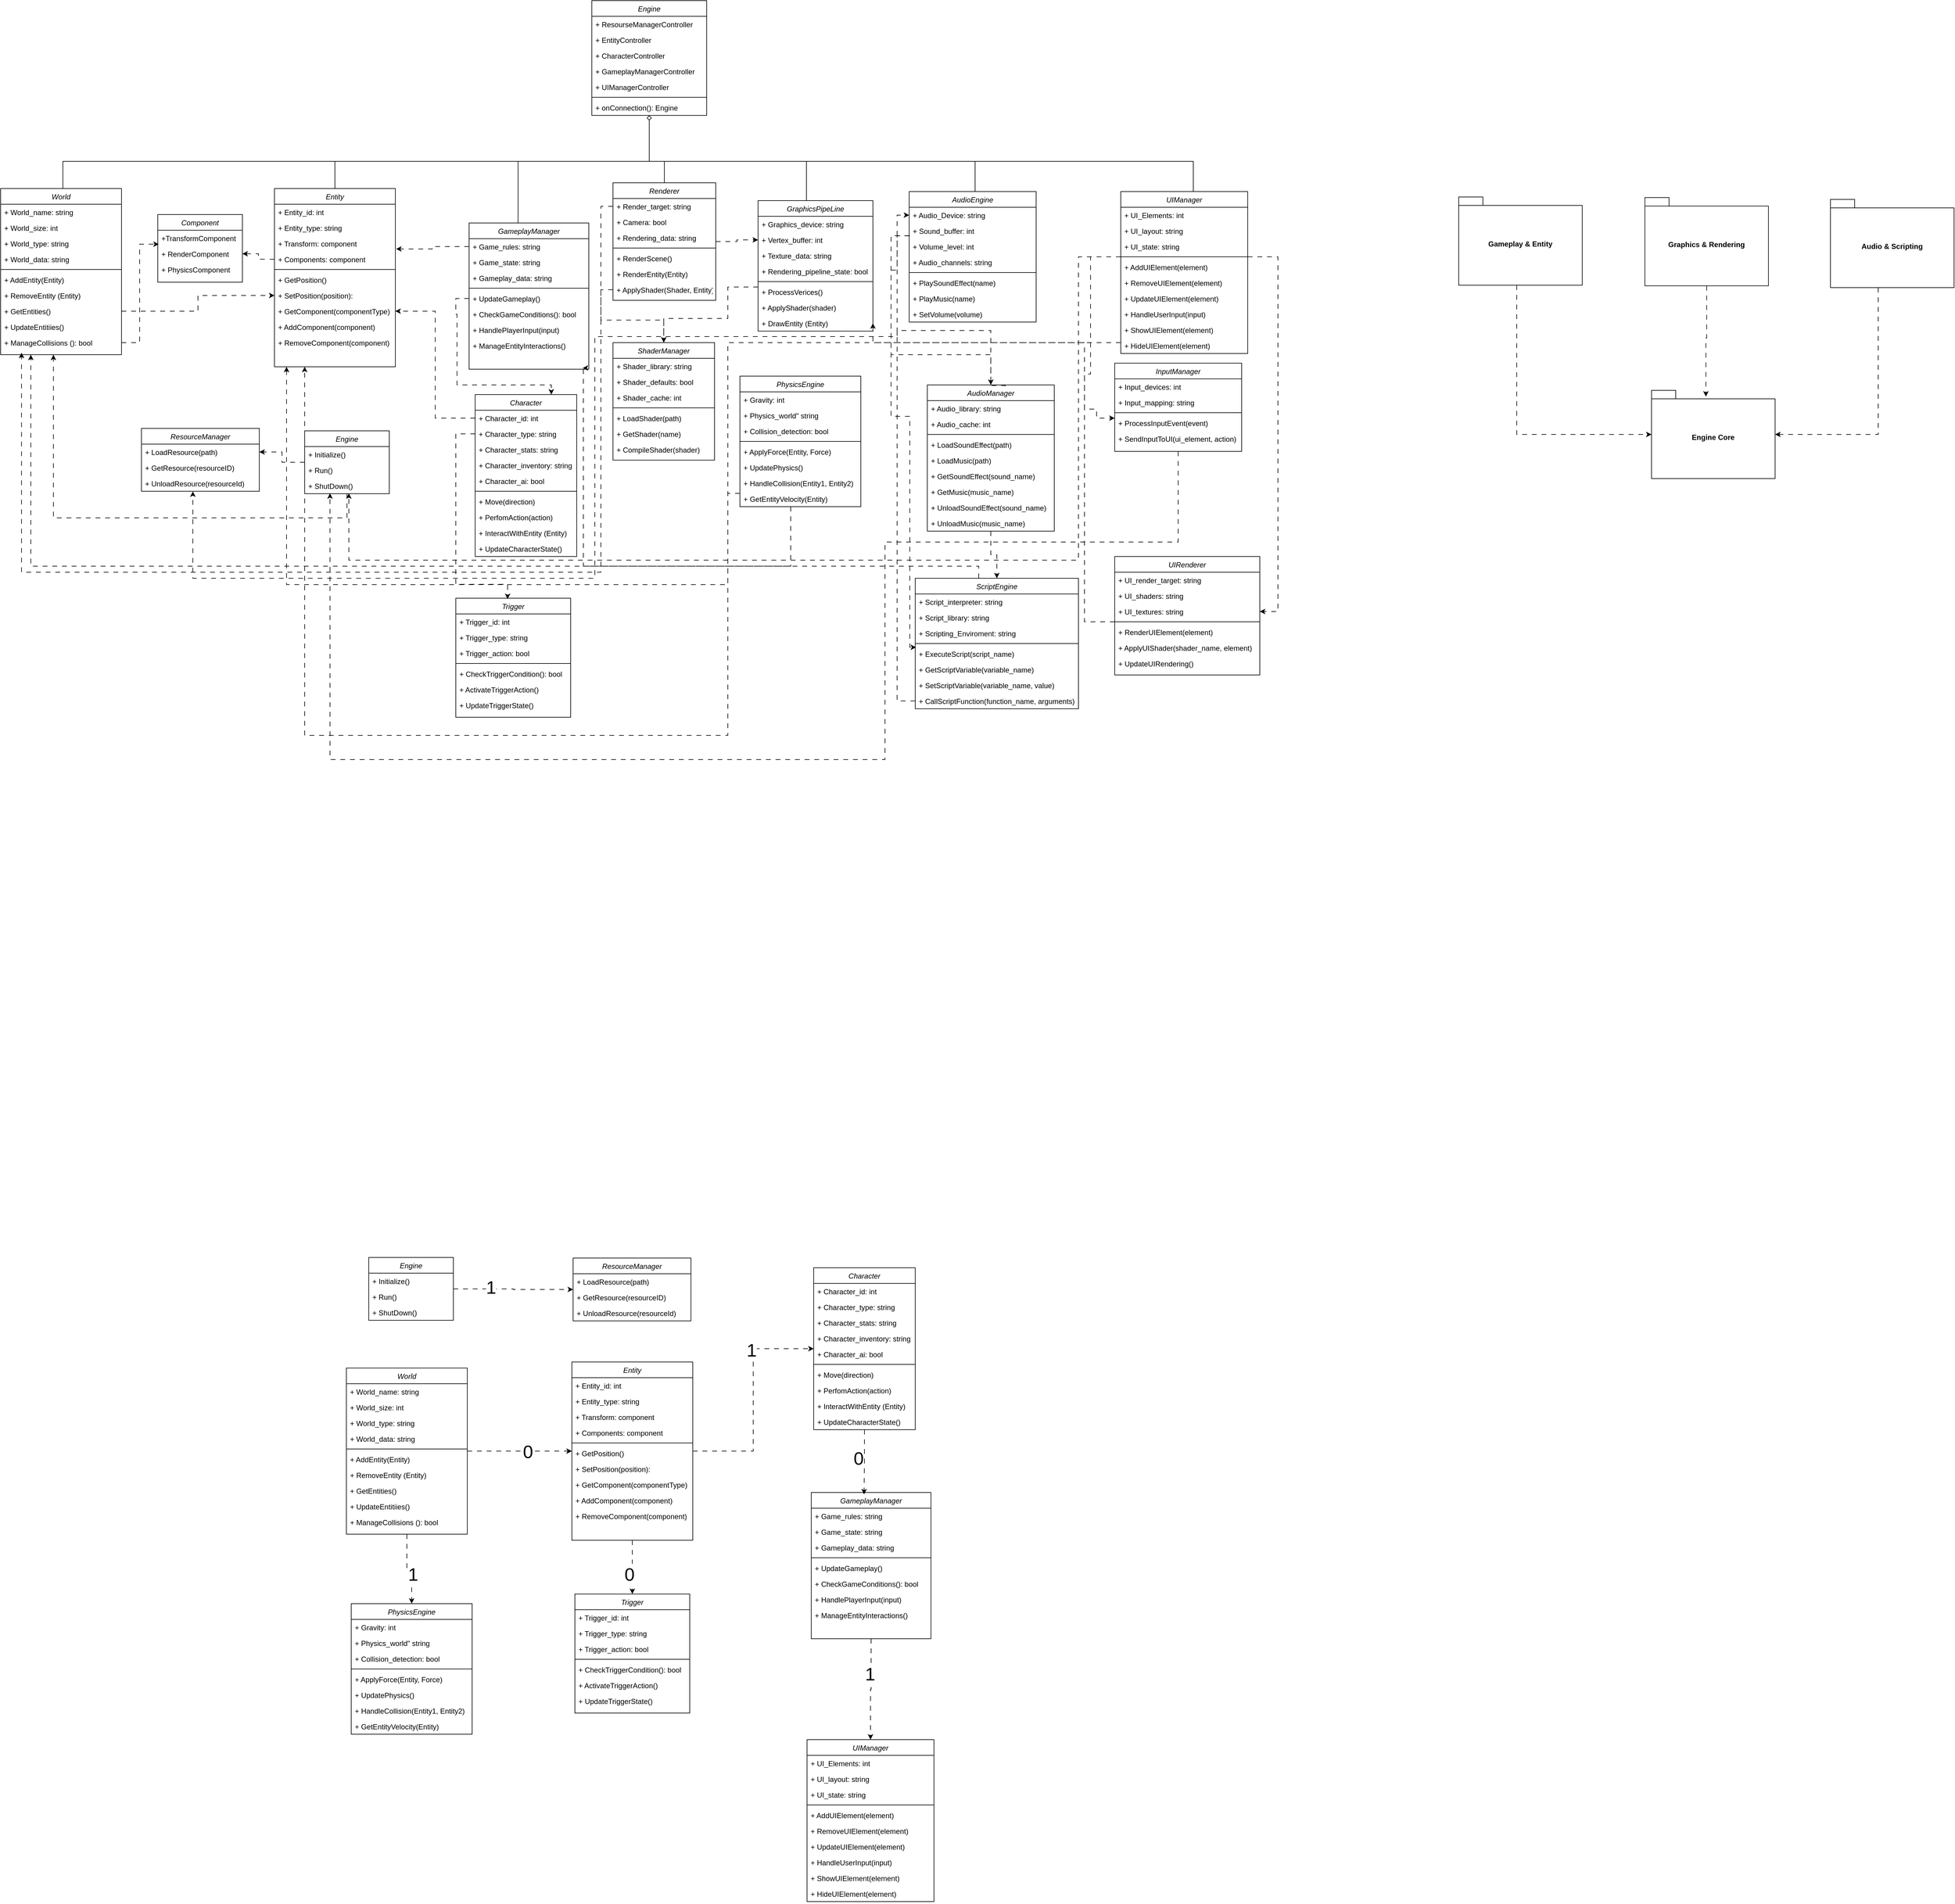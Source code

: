 <mxfile version="22.1.2" type="device">
  <diagram name="Страница — 1" id="ju-saje8rY0mDY2YnU5e">
    <mxGraphModel dx="2709" dy="1144" grid="0" gridSize="10" guides="0" tooltips="1" connect="1" arrows="1" fold="1" page="0" pageScale="1" pageWidth="827" pageHeight="1169" math="0" shadow="0">
      <root>
        <mxCell id="0" />
        <mxCell id="1" parent="0" />
        <mxCell id="d-fgEYJ_d_UKUTa1BHB--6" value="Entity" style="swimlane;fontStyle=2;align=center;verticalAlign=top;childLayout=stackLayout;horizontal=1;startSize=26;horizontalStack=0;resizeParent=1;resizeLast=0;collapsible=1;marginBottom=0;rounded=0;shadow=0;strokeWidth=1;" vertex="1" parent="1">
          <mxGeometry x="-60" y="475" width="200" height="295" as="geometry">
            <mxRectangle x="230" y="140" width="160" height="26" as="alternateBounds" />
          </mxGeometry>
        </mxCell>
        <mxCell id="d-fgEYJ_d_UKUTa1BHB--7" value="+ Entity_id: int" style="text;align=left;verticalAlign=top;spacingLeft=4;spacingRight=4;overflow=hidden;rotatable=0;points=[[0,0.5],[1,0.5]];portConstraint=eastwest;" vertex="1" parent="d-fgEYJ_d_UKUTa1BHB--6">
          <mxGeometry y="26" width="200" height="26" as="geometry" />
        </mxCell>
        <mxCell id="d-fgEYJ_d_UKUTa1BHB--8" value="+ Entity_type: string" style="text;align=left;verticalAlign=top;spacingLeft=4;spacingRight=4;overflow=hidden;rotatable=0;points=[[0,0.5],[1,0.5]];portConstraint=eastwest;" vertex="1" parent="d-fgEYJ_d_UKUTa1BHB--6">
          <mxGeometry y="52" width="200" height="26" as="geometry" />
        </mxCell>
        <mxCell id="d-fgEYJ_d_UKUTa1BHB--9" value="+ Transform: component" style="text;align=left;verticalAlign=top;spacingLeft=4;spacingRight=4;overflow=hidden;rotatable=0;points=[[0,0.5],[1,0.5]];portConstraint=eastwest;" vertex="1" parent="d-fgEYJ_d_UKUTa1BHB--6">
          <mxGeometry y="78" width="200" height="26" as="geometry" />
        </mxCell>
        <mxCell id="d-fgEYJ_d_UKUTa1BHB--10" value="+ Components: component" style="text;align=left;verticalAlign=top;spacingLeft=4;spacingRight=4;overflow=hidden;rotatable=0;points=[[0,0.5],[1,0.5]];portConstraint=eastwest;" vertex="1" parent="d-fgEYJ_d_UKUTa1BHB--6">
          <mxGeometry y="104" width="200" height="26" as="geometry" />
        </mxCell>
        <mxCell id="d-fgEYJ_d_UKUTa1BHB--14" value="" style="line;html=1;strokeWidth=1;align=left;verticalAlign=middle;spacingTop=-1;spacingLeft=3;spacingRight=3;rotatable=0;labelPosition=right;points=[];portConstraint=eastwest;" vertex="1" parent="d-fgEYJ_d_UKUTa1BHB--6">
          <mxGeometry y="130" width="200" height="8" as="geometry" />
        </mxCell>
        <mxCell id="d-fgEYJ_d_UKUTa1BHB--15" value="+ GetPosition()" style="text;align=left;verticalAlign=top;spacingLeft=4;spacingRight=4;overflow=hidden;rotatable=0;points=[[0,0.5],[1,0.5]];portConstraint=eastwest;" vertex="1" parent="d-fgEYJ_d_UKUTa1BHB--6">
          <mxGeometry y="138" width="200" height="26" as="geometry" />
        </mxCell>
        <mxCell id="d-fgEYJ_d_UKUTa1BHB--16" value="+ SetPosition(position):" style="text;align=left;verticalAlign=top;spacingLeft=4;spacingRight=4;overflow=hidden;rotatable=0;points=[[0,0.5],[1,0.5]];portConstraint=eastwest;" vertex="1" parent="d-fgEYJ_d_UKUTa1BHB--6">
          <mxGeometry y="164" width="200" height="26" as="geometry" />
        </mxCell>
        <mxCell id="d-fgEYJ_d_UKUTa1BHB--17" value="+ GetComponent(componentType)" style="text;align=left;verticalAlign=top;spacingLeft=4;spacingRight=4;overflow=hidden;rotatable=0;points=[[0,0.5],[1,0.5]];portConstraint=eastwest;" vertex="1" parent="d-fgEYJ_d_UKUTa1BHB--6">
          <mxGeometry y="190" width="200" height="26" as="geometry" />
        </mxCell>
        <mxCell id="d-fgEYJ_d_UKUTa1BHB--174" value="+ AddComponent(component)" style="text;align=left;verticalAlign=top;spacingLeft=4;spacingRight=4;overflow=hidden;rotatable=0;points=[[0,0.5],[1,0.5]];portConstraint=eastwest;" vertex="1" parent="d-fgEYJ_d_UKUTa1BHB--6">
          <mxGeometry y="216" width="200" height="26" as="geometry" />
        </mxCell>
        <mxCell id="d-fgEYJ_d_UKUTa1BHB--175" value="+ RemoveComponent(component)" style="text;align=left;verticalAlign=top;spacingLeft=4;spacingRight=4;overflow=hidden;rotatable=0;points=[[0,0.5],[1,0.5]];portConstraint=eastwest;" vertex="1" parent="d-fgEYJ_d_UKUTa1BHB--6">
          <mxGeometry y="242" width="200" height="26" as="geometry" />
        </mxCell>
        <mxCell id="d-fgEYJ_d_UKUTa1BHB--19" value="GraphicsPipeLine" style="swimlane;fontStyle=2;align=center;verticalAlign=top;childLayout=stackLayout;horizontal=1;startSize=26;horizontalStack=0;resizeParent=1;resizeLast=0;collapsible=1;marginBottom=0;rounded=0;shadow=0;strokeWidth=1;" vertex="1" parent="1">
          <mxGeometry x="740" y="495" width="190" height="216" as="geometry">
            <mxRectangle x="340" y="380" width="170" height="26" as="alternateBounds" />
          </mxGeometry>
        </mxCell>
        <mxCell id="d-fgEYJ_d_UKUTa1BHB--20" value="+ Graphics_device: string" style="text;align=left;verticalAlign=top;spacingLeft=4;spacingRight=4;overflow=hidden;rotatable=0;points=[[0,0.5],[1,0.5]];portConstraint=eastwest;" vertex="1" parent="d-fgEYJ_d_UKUTa1BHB--19">
          <mxGeometry y="26" width="190" height="26" as="geometry" />
        </mxCell>
        <mxCell id="d-fgEYJ_d_UKUTa1BHB--21" value="+ Vertex_buffer: int" style="text;align=left;verticalAlign=top;spacingLeft=4;spacingRight=4;overflow=hidden;rotatable=0;points=[[0,0.5],[1,0.5]];portConstraint=eastwest;rounded=0;shadow=0;html=0;" vertex="1" parent="d-fgEYJ_d_UKUTa1BHB--19">
          <mxGeometry y="52" width="190" height="26" as="geometry" />
        </mxCell>
        <mxCell id="d-fgEYJ_d_UKUTa1BHB--22" value="+ Texture_data: string" style="text;align=left;verticalAlign=top;spacingLeft=4;spacingRight=4;overflow=hidden;rotatable=0;points=[[0,0.5],[1,0.5]];portConstraint=eastwest;rounded=0;shadow=0;html=0;" vertex="1" parent="d-fgEYJ_d_UKUTa1BHB--19">
          <mxGeometry y="78" width="190" height="26" as="geometry" />
        </mxCell>
        <mxCell id="d-fgEYJ_d_UKUTa1BHB--23" value="+ Rendering_pipeline_state: bool" style="text;align=left;verticalAlign=top;spacingLeft=4;spacingRight=4;overflow=hidden;rotatable=0;points=[[0,0.5],[1,0.5]];portConstraint=eastwest;" vertex="1" parent="d-fgEYJ_d_UKUTa1BHB--19">
          <mxGeometry y="104" width="190" height="26" as="geometry" />
        </mxCell>
        <mxCell id="d-fgEYJ_d_UKUTa1BHB--26" value="" style="line;html=1;strokeWidth=1;align=left;verticalAlign=middle;spacingTop=-1;spacingLeft=3;spacingRight=3;rotatable=0;labelPosition=right;points=[];portConstraint=eastwest;" vertex="1" parent="d-fgEYJ_d_UKUTa1BHB--19">
          <mxGeometry y="130" width="190" height="8" as="geometry" />
        </mxCell>
        <mxCell id="d-fgEYJ_d_UKUTa1BHB--27" value="+ ProcessVerices()" style="text;align=left;verticalAlign=top;spacingLeft=4;spacingRight=4;overflow=hidden;rotatable=0;points=[[0,0.5],[1,0.5]];portConstraint=eastwest;" vertex="1" parent="d-fgEYJ_d_UKUTa1BHB--19">
          <mxGeometry y="138" width="190" height="26" as="geometry" />
        </mxCell>
        <mxCell id="d-fgEYJ_d_UKUTa1BHB--28" value="+ ApplyShader(shader)" style="text;align=left;verticalAlign=top;spacingLeft=4;spacingRight=4;overflow=hidden;rotatable=0;points=[[0,0.5],[1,0.5]];portConstraint=eastwest;" vertex="1" parent="d-fgEYJ_d_UKUTa1BHB--19">
          <mxGeometry y="164" width="190" height="26" as="geometry" />
        </mxCell>
        <mxCell id="d-fgEYJ_d_UKUTa1BHB--247" value="+ DrawEntity (Entity)" style="text;align=left;verticalAlign=top;spacingLeft=4;spacingRight=4;overflow=hidden;rotatable=0;points=[[0,0.5],[1,0.5]];portConstraint=eastwest;" vertex="1" parent="d-fgEYJ_d_UKUTa1BHB--19">
          <mxGeometry y="190" width="190" height="26" as="geometry" />
        </mxCell>
        <mxCell id="d-fgEYJ_d_UKUTa1BHB--32" value="GameplayManager" style="swimlane;fontStyle=2;align=center;verticalAlign=top;childLayout=stackLayout;horizontal=1;startSize=26;horizontalStack=0;resizeParent=1;resizeLast=0;collapsible=1;marginBottom=0;rounded=0;shadow=0;strokeWidth=1;" vertex="1" parent="1">
          <mxGeometry x="262" y="532" width="198" height="242" as="geometry">
            <mxRectangle x="340" y="380" width="170" height="26" as="alternateBounds" />
          </mxGeometry>
        </mxCell>
        <mxCell id="d-fgEYJ_d_UKUTa1BHB--33" value="+ Game_rules: string" style="text;align=left;verticalAlign=top;spacingLeft=4;spacingRight=4;overflow=hidden;rotatable=0;points=[[0,0.5],[1,0.5]];portConstraint=eastwest;" vertex="1" parent="d-fgEYJ_d_UKUTa1BHB--32">
          <mxGeometry y="26" width="198" height="26" as="geometry" />
        </mxCell>
        <mxCell id="d-fgEYJ_d_UKUTa1BHB--34" value="+ Game_state: string" style="text;align=left;verticalAlign=top;spacingLeft=4;spacingRight=4;overflow=hidden;rotatable=0;points=[[0,0.5],[1,0.5]];portConstraint=eastwest;rounded=0;shadow=0;html=0;" vertex="1" parent="d-fgEYJ_d_UKUTa1BHB--32">
          <mxGeometry y="52" width="198" height="26" as="geometry" />
        </mxCell>
        <mxCell id="d-fgEYJ_d_UKUTa1BHB--189" value="+ Gameplay_data: string" style="text;align=left;verticalAlign=top;spacingLeft=4;spacingRight=4;overflow=hidden;rotatable=0;points=[[0,0.5],[1,0.5]];portConstraint=eastwest;rounded=0;shadow=0;html=0;" vertex="1" parent="d-fgEYJ_d_UKUTa1BHB--32">
          <mxGeometry y="78" width="198" height="26" as="geometry" />
        </mxCell>
        <mxCell id="d-fgEYJ_d_UKUTa1BHB--35" value="" style="line;html=1;strokeWidth=1;align=left;verticalAlign=middle;spacingTop=-1;spacingLeft=3;spacingRight=3;rotatable=0;labelPosition=right;points=[];portConstraint=eastwest;" vertex="1" parent="d-fgEYJ_d_UKUTa1BHB--32">
          <mxGeometry y="104" width="198" height="8" as="geometry" />
        </mxCell>
        <mxCell id="d-fgEYJ_d_UKUTa1BHB--37" value="+ UpdateGameplay()" style="text;align=left;verticalAlign=top;spacingLeft=4;spacingRight=4;overflow=hidden;rotatable=0;points=[[0,0.5],[1,0.5]];portConstraint=eastwest;" vertex="1" parent="d-fgEYJ_d_UKUTa1BHB--32">
          <mxGeometry y="112" width="198" height="26" as="geometry" />
        </mxCell>
        <mxCell id="d-fgEYJ_d_UKUTa1BHB--190" value="+ CheckGameConditions(): bool" style="text;align=left;verticalAlign=top;spacingLeft=4;spacingRight=4;overflow=hidden;rotatable=0;points=[[0,0.5],[1,0.5]];portConstraint=eastwest;" vertex="1" parent="d-fgEYJ_d_UKUTa1BHB--32">
          <mxGeometry y="138" width="198" height="26" as="geometry" />
        </mxCell>
        <mxCell id="d-fgEYJ_d_UKUTa1BHB--192" value="+ HandlePlayerInput(input)" style="text;align=left;verticalAlign=top;spacingLeft=4;spacingRight=4;overflow=hidden;rotatable=0;points=[[0,0.5],[1,0.5]];portConstraint=eastwest;" vertex="1" parent="d-fgEYJ_d_UKUTa1BHB--32">
          <mxGeometry y="164" width="198" height="26" as="geometry" />
        </mxCell>
        <mxCell id="d-fgEYJ_d_UKUTa1BHB--191" value="+ ManageEntityInteractions()" style="text;align=left;verticalAlign=top;spacingLeft=4;spacingRight=4;overflow=hidden;rotatable=0;points=[[0,0.5],[1,0.5]];portConstraint=eastwest;" vertex="1" parent="d-fgEYJ_d_UKUTa1BHB--32">
          <mxGeometry y="190" width="198" height="26" as="geometry" />
        </mxCell>
        <mxCell id="d-fgEYJ_d_UKUTa1BHB--39" value="AudioEngine" style="swimlane;fontStyle=2;align=center;verticalAlign=top;childLayout=stackLayout;horizontal=1;startSize=26;horizontalStack=0;resizeParent=1;resizeLast=0;collapsible=1;marginBottom=0;rounded=0;shadow=0;strokeWidth=1;" vertex="1" parent="1">
          <mxGeometry x="990" y="480" width="210" height="216" as="geometry">
            <mxRectangle x="130" y="380" width="160" height="26" as="alternateBounds" />
          </mxGeometry>
        </mxCell>
        <mxCell id="d-fgEYJ_d_UKUTa1BHB--40" value="+ Audio_Device: string" style="text;align=left;verticalAlign=top;spacingLeft=4;spacingRight=4;overflow=hidden;rotatable=0;points=[[0,0.5],[1,0.5]];portConstraint=eastwest;" vertex="1" parent="d-fgEYJ_d_UKUTa1BHB--39">
          <mxGeometry y="26" width="210" height="26" as="geometry" />
        </mxCell>
        <mxCell id="d-fgEYJ_d_UKUTa1BHB--273" value="+ Sound_buffer: int" style="text;align=left;verticalAlign=top;spacingLeft=4;spacingRight=4;overflow=hidden;rotatable=0;points=[[0,0.5],[1,0.5]];portConstraint=eastwest;" vertex="1" parent="d-fgEYJ_d_UKUTa1BHB--39">
          <mxGeometry y="52" width="210" height="26" as="geometry" />
        </mxCell>
        <mxCell id="d-fgEYJ_d_UKUTa1BHB--274" value="+ Volume_level: int" style="text;align=left;verticalAlign=top;spacingLeft=4;spacingRight=4;overflow=hidden;rotatable=0;points=[[0,0.5],[1,0.5]];portConstraint=eastwest;" vertex="1" parent="d-fgEYJ_d_UKUTa1BHB--39">
          <mxGeometry y="78" width="210" height="26" as="geometry" />
        </mxCell>
        <mxCell id="d-fgEYJ_d_UKUTa1BHB--272" value="+ Audio_channels: string" style="text;align=left;verticalAlign=top;spacingLeft=4;spacingRight=4;overflow=hidden;rotatable=0;points=[[0,0.5],[1,0.5]];portConstraint=eastwest;" vertex="1" parent="d-fgEYJ_d_UKUTa1BHB--39">
          <mxGeometry y="104" width="210" height="26" as="geometry" />
        </mxCell>
        <mxCell id="d-fgEYJ_d_UKUTa1BHB--41" value="" style="line;html=1;strokeWidth=1;align=left;verticalAlign=middle;spacingTop=-1;spacingLeft=3;spacingRight=3;rotatable=0;labelPosition=right;points=[];portConstraint=eastwest;" vertex="1" parent="d-fgEYJ_d_UKUTa1BHB--39">
          <mxGeometry y="130" width="210" height="8" as="geometry" />
        </mxCell>
        <mxCell id="d-fgEYJ_d_UKUTa1BHB--42" value="+ PlaySoundEffect(name)" style="text;align=left;verticalAlign=top;spacingLeft=4;spacingRight=4;overflow=hidden;rotatable=0;points=[[0,0.5],[1,0.5]];portConstraint=eastwest;fontStyle=0" vertex="1" parent="d-fgEYJ_d_UKUTa1BHB--39">
          <mxGeometry y="138" width="210" height="26" as="geometry" />
        </mxCell>
        <mxCell id="d-fgEYJ_d_UKUTa1BHB--43" value="+ PlayMusic(name)" style="text;align=left;verticalAlign=top;spacingLeft=4;spacingRight=4;overflow=hidden;rotatable=0;points=[[0,0.5],[1,0.5]];portConstraint=eastwest;" vertex="1" parent="d-fgEYJ_d_UKUTa1BHB--39">
          <mxGeometry y="164" width="210" height="26" as="geometry" />
        </mxCell>
        <mxCell id="d-fgEYJ_d_UKUTa1BHB--275" value="+ SetVolume(volume)" style="text;align=left;verticalAlign=top;spacingLeft=4;spacingRight=4;overflow=hidden;rotatable=0;points=[[0,0.5],[1,0.5]];portConstraint=eastwest;" vertex="1" parent="d-fgEYJ_d_UKUTa1BHB--39">
          <mxGeometry y="190" width="210" height="26" as="geometry" />
        </mxCell>
        <mxCell id="d-fgEYJ_d_UKUTa1BHB--46" value="ResourceManager" style="swimlane;fontStyle=2;align=center;verticalAlign=top;childLayout=stackLayout;horizontal=1;startSize=26;horizontalStack=0;resizeParent=1;resizeLast=0;collapsible=1;marginBottom=0;rounded=0;shadow=0;strokeWidth=1;" vertex="1" parent="1">
          <mxGeometry x="-280" y="872" width="195" height="104" as="geometry">
            <mxRectangle x="230" y="140" width="160" height="26" as="alternateBounds" />
          </mxGeometry>
        </mxCell>
        <mxCell id="d-fgEYJ_d_UKUTa1BHB--47" value="+ LoadResource(path)" style="text;align=left;verticalAlign=top;spacingLeft=4;spacingRight=4;overflow=hidden;rotatable=0;points=[[0,0.5],[1,0.5]];portConstraint=eastwest;" vertex="1" parent="d-fgEYJ_d_UKUTa1BHB--46">
          <mxGeometry y="26" width="195" height="26" as="geometry" />
        </mxCell>
        <mxCell id="d-fgEYJ_d_UKUTa1BHB--48" value="+ GetResource(resourceID)" style="text;align=left;verticalAlign=top;spacingLeft=4;spacingRight=4;overflow=hidden;rotatable=0;points=[[0,0.5],[1,0.5]];portConstraint=eastwest;" vertex="1" parent="d-fgEYJ_d_UKUTa1BHB--46">
          <mxGeometry y="52" width="195" height="26" as="geometry" />
        </mxCell>
        <mxCell id="d-fgEYJ_d_UKUTa1BHB--49" value="+ UnloadResource(resourceId)" style="text;align=left;verticalAlign=top;spacingLeft=4;spacingRight=4;overflow=hidden;rotatable=0;points=[[0,0.5],[1,0.5]];portConstraint=eastwest;" vertex="1" parent="d-fgEYJ_d_UKUTa1BHB--46">
          <mxGeometry y="78" width="195" height="26" as="geometry" />
        </mxCell>
        <mxCell id="d-fgEYJ_d_UKUTa1BHB--180" style="edgeStyle=orthogonalEdgeStyle;rounded=0;orthogonalLoop=1;jettySize=auto;html=1;dashed=1;dashPattern=8 8;" edge="1" parent="1" source="d-fgEYJ_d_UKUTa1BHB--50" target="d-fgEYJ_d_UKUTa1BHB--47">
          <mxGeometry relative="1" as="geometry" />
        </mxCell>
        <mxCell id="d-fgEYJ_d_UKUTa1BHB--50" value="Engine" style="swimlane;fontStyle=2;align=center;verticalAlign=top;childLayout=stackLayout;horizontal=1;startSize=26;horizontalStack=0;resizeParent=1;resizeLast=0;collapsible=1;marginBottom=0;rounded=0;shadow=0;strokeWidth=1;" vertex="1" parent="1">
          <mxGeometry x="-10" y="876" width="140" height="104" as="geometry">
            <mxRectangle x="230" y="140" width="160" height="26" as="alternateBounds" />
          </mxGeometry>
        </mxCell>
        <mxCell id="d-fgEYJ_d_UKUTa1BHB--51" value="+ Initialize()" style="text;align=left;verticalAlign=top;spacingLeft=4;spacingRight=4;overflow=hidden;rotatable=0;points=[[0,0.5],[1,0.5]];portConstraint=eastwest;rounded=0;shadow=0;html=0;" vertex="1" parent="d-fgEYJ_d_UKUTa1BHB--50">
          <mxGeometry y="26" width="140" height="26" as="geometry" />
        </mxCell>
        <mxCell id="d-fgEYJ_d_UKUTa1BHB--52" value="+ Run()" style="text;align=left;verticalAlign=top;spacingLeft=4;spacingRight=4;overflow=hidden;rotatable=0;points=[[0,0.5],[1,0.5]];portConstraint=eastwest;" vertex="1" parent="d-fgEYJ_d_UKUTa1BHB--50">
          <mxGeometry y="52" width="140" height="26" as="geometry" />
        </mxCell>
        <mxCell id="d-fgEYJ_d_UKUTa1BHB--181" style="edgeStyle=orthogonalEdgeStyle;rounded=0;orthogonalLoop=1;jettySize=auto;html=1;dashed=1;dashPattern=8 8;" edge="1" parent="d-fgEYJ_d_UKUTa1BHB--50" source="d-fgEYJ_d_UKUTa1BHB--178">
          <mxGeometry relative="1" as="geometry">
            <mxPoint x="-415.647" y="-126" as="targetPoint" />
            <Array as="points">
              <mxPoint x="70" y="144" />
              <mxPoint x="-416" y="144" />
            </Array>
          </mxGeometry>
        </mxCell>
        <mxCell id="d-fgEYJ_d_UKUTa1BHB--178" value="+ ShutDown()" style="text;align=left;verticalAlign=top;spacingLeft=4;spacingRight=4;overflow=hidden;rotatable=0;points=[[0,0.5],[1,0.5]];portConstraint=eastwest;" vertex="1" parent="d-fgEYJ_d_UKUTa1BHB--50">
          <mxGeometry y="78" width="140" height="26" as="geometry" />
        </mxCell>
        <mxCell id="d-fgEYJ_d_UKUTa1BHB--53" value="Component" style="swimlane;fontStyle=2;align=center;verticalAlign=top;childLayout=stackLayout;horizontal=1;startSize=26;horizontalStack=0;resizeParent=1;resizeLast=0;collapsible=1;marginBottom=0;rounded=0;shadow=0;strokeWidth=1;" vertex="1" parent="1">
          <mxGeometry x="-253" y="518" width="140" height="112" as="geometry">
            <mxRectangle x="230" y="140" width="160" height="26" as="alternateBounds" />
          </mxGeometry>
        </mxCell>
        <mxCell id="d-fgEYJ_d_UKUTa1BHB--54" value="+TransformComponent" style="text;align=left;verticalAlign=top;spacingLeft=4;spacingRight=4;overflow=hidden;rotatable=0;points=[[0,0.5],[1,0.5]];portConstraint=eastwest;" vertex="1" parent="d-fgEYJ_d_UKUTa1BHB--53">
          <mxGeometry y="26" width="140" height="26" as="geometry" />
        </mxCell>
        <mxCell id="d-fgEYJ_d_UKUTa1BHB--55" value="+ RenderComponent" style="text;align=left;verticalAlign=top;spacingLeft=4;spacingRight=4;overflow=hidden;rotatable=0;points=[[0,0.5],[1,0.5]];portConstraint=eastwest;" vertex="1" parent="d-fgEYJ_d_UKUTa1BHB--53">
          <mxGeometry y="52" width="140" height="26" as="geometry" />
        </mxCell>
        <mxCell id="d-fgEYJ_d_UKUTa1BHB--56" value="+ PhysicsComponent" style="text;align=left;verticalAlign=top;spacingLeft=4;spacingRight=4;overflow=hidden;rotatable=0;points=[[0,0.5],[1,0.5]];portConstraint=eastwest;rounded=0;shadow=0;html=0;" vertex="1" parent="d-fgEYJ_d_UKUTa1BHB--53">
          <mxGeometry y="78" width="140" height="26" as="geometry" />
        </mxCell>
        <mxCell id="d-fgEYJ_d_UKUTa1BHB--64" style="edgeStyle=orthogonalEdgeStyle;rounded=0;orthogonalLoop=1;jettySize=auto;html=1;startArrow=diamond;startFill=0;endArrow=none;endFill=0;" edge="1" parent="1" source="d-fgEYJ_d_UKUTa1BHB--73" target="d-fgEYJ_d_UKUTa1BHB--6">
          <mxGeometry relative="1" as="geometry">
            <mxPoint x="130" y="378.649" as="targetPoint" />
            <Array as="points">
              <mxPoint x="560" y="430" />
              <mxPoint x="40" y="430" />
            </Array>
          </mxGeometry>
        </mxCell>
        <mxCell id="d-fgEYJ_d_UKUTa1BHB--65" value="Engine" style="swimlane;fontStyle=2;align=center;verticalAlign=top;childLayout=stackLayout;horizontal=1;startSize=26;horizontalStack=0;resizeParent=1;resizeLast=0;collapsible=1;marginBottom=0;rounded=0;shadow=0;strokeWidth=1;" vertex="1" parent="1">
          <mxGeometry x="465" y="164" width="190" height="190" as="geometry">
            <mxRectangle x="130" y="380" width="160" height="26" as="alternateBounds" />
          </mxGeometry>
        </mxCell>
        <mxCell id="d-fgEYJ_d_UKUTa1BHB--66" value="+ ResourseManagerController" style="text;align=left;verticalAlign=top;spacingLeft=4;spacingRight=4;overflow=hidden;rotatable=0;points=[[0,0.5],[1,0.5]];portConstraint=eastwest;" vertex="1" parent="d-fgEYJ_d_UKUTa1BHB--65">
          <mxGeometry y="26" width="190" height="26" as="geometry" />
        </mxCell>
        <mxCell id="d-fgEYJ_d_UKUTa1BHB--67" value="+ EntityController" style="text;align=left;verticalAlign=top;spacingLeft=4;spacingRight=4;overflow=hidden;rotatable=0;points=[[0,0.5],[1,0.5]];portConstraint=eastwest;" vertex="1" parent="d-fgEYJ_d_UKUTa1BHB--65">
          <mxGeometry y="52" width="190" height="26" as="geometry" />
        </mxCell>
        <mxCell id="d-fgEYJ_d_UKUTa1BHB--68" value="+ CharacterController" style="text;align=left;verticalAlign=top;spacingLeft=4;spacingRight=4;overflow=hidden;rotatable=0;points=[[0,0.5],[1,0.5]];portConstraint=eastwest;" vertex="1" parent="d-fgEYJ_d_UKUTa1BHB--65">
          <mxGeometry y="78" width="190" height="26" as="geometry" />
        </mxCell>
        <mxCell id="d-fgEYJ_d_UKUTa1BHB--69" value="+ GameplayManagerController" style="text;align=left;verticalAlign=top;spacingLeft=4;spacingRight=4;overflow=hidden;rotatable=0;points=[[0,0.5],[1,0.5]];portConstraint=eastwest;" vertex="1" parent="d-fgEYJ_d_UKUTa1BHB--65">
          <mxGeometry y="104" width="190" height="26" as="geometry" />
        </mxCell>
        <mxCell id="d-fgEYJ_d_UKUTa1BHB--70" value="+ UIManagerController" style="text;align=left;verticalAlign=top;spacingLeft=4;spacingRight=4;overflow=hidden;rotatable=0;points=[[0,0.5],[1,0.5]];portConstraint=eastwest;" vertex="1" parent="d-fgEYJ_d_UKUTa1BHB--65">
          <mxGeometry y="130" width="190" height="26" as="geometry" />
        </mxCell>
        <mxCell id="d-fgEYJ_d_UKUTa1BHB--72" value="" style="line;html=1;strokeWidth=1;align=left;verticalAlign=middle;spacingTop=-1;spacingLeft=3;spacingRight=3;rotatable=0;labelPosition=right;points=[];portConstraint=eastwest;" vertex="1" parent="d-fgEYJ_d_UKUTa1BHB--65">
          <mxGeometry y="156" width="190" height="8" as="geometry" />
        </mxCell>
        <mxCell id="d-fgEYJ_d_UKUTa1BHB--73" value="+ onConnection(): Engine" style="text;align=left;verticalAlign=top;spacingLeft=4;spacingRight=4;overflow=hidden;rotatable=0;points=[[0,0.5],[1,0.5]];portConstraint=eastwest;fontStyle=0" vertex="1" parent="d-fgEYJ_d_UKUTa1BHB--65">
          <mxGeometry y="164" width="190" height="26" as="geometry" />
        </mxCell>
        <mxCell id="d-fgEYJ_d_UKUTa1BHB--74" value="" style="endArrow=none;html=1;rounded=0;exitX=0.5;exitY=0;exitDx=0;exitDy=0;edgeStyle=orthogonalEdgeStyle;" edge="1" parent="1">
          <mxGeometry width="50" height="50" relative="1" as="geometry">
            <mxPoint x="585" y="466" as="sourcePoint" />
            <mxPoint x="560" y="430" as="targetPoint" />
            <Array as="points">
              <mxPoint x="585" y="430" />
            </Array>
          </mxGeometry>
        </mxCell>
        <mxCell id="d-fgEYJ_d_UKUTa1BHB--89" value="Character" style="swimlane;fontStyle=2;align=center;verticalAlign=top;childLayout=stackLayout;horizontal=1;startSize=26;horizontalStack=0;resizeParent=1;resizeLast=0;collapsible=1;marginBottom=0;rounded=0;shadow=0;strokeWidth=1;" vertex="1" parent="1">
          <mxGeometry x="272" y="816" width="168" height="268" as="geometry">
            <mxRectangle x="230" y="140" width="160" height="26" as="alternateBounds" />
          </mxGeometry>
        </mxCell>
        <mxCell id="d-fgEYJ_d_UKUTa1BHB--90" value="+ Character_id: int" style="text;align=left;verticalAlign=top;spacingLeft=4;spacingRight=4;overflow=hidden;rotatable=0;points=[[0,0.5],[1,0.5]];portConstraint=eastwest;rounded=0;shadow=0;html=0;" vertex="1" parent="d-fgEYJ_d_UKUTa1BHB--89">
          <mxGeometry y="26" width="168" height="26" as="geometry" />
        </mxCell>
        <mxCell id="d-fgEYJ_d_UKUTa1BHB--193" value="+ Character_type: string" style="text;align=left;verticalAlign=top;spacingLeft=4;spacingRight=4;overflow=hidden;rotatable=0;points=[[0,0.5],[1,0.5]];portConstraint=eastwest;rounded=0;shadow=0;html=0;" vertex="1" parent="d-fgEYJ_d_UKUTa1BHB--89">
          <mxGeometry y="52" width="168" height="26" as="geometry" />
        </mxCell>
        <mxCell id="d-fgEYJ_d_UKUTa1BHB--194" value="+ Character_stats: string" style="text;align=left;verticalAlign=top;spacingLeft=4;spacingRight=4;overflow=hidden;rotatable=0;points=[[0,0.5],[1,0.5]];portConstraint=eastwest;rounded=0;shadow=0;html=0;" vertex="1" parent="d-fgEYJ_d_UKUTa1BHB--89">
          <mxGeometry y="78" width="168" height="26" as="geometry" />
        </mxCell>
        <mxCell id="d-fgEYJ_d_UKUTa1BHB--195" value="+ Character_inventory: string" style="text;align=left;verticalAlign=top;spacingLeft=4;spacingRight=4;overflow=hidden;rotatable=0;points=[[0,0.5],[1,0.5]];portConstraint=eastwest;rounded=0;shadow=0;html=0;" vertex="1" parent="d-fgEYJ_d_UKUTa1BHB--89">
          <mxGeometry y="104" width="168" height="26" as="geometry" />
        </mxCell>
        <mxCell id="d-fgEYJ_d_UKUTa1BHB--197" value="+ Character_ai: bool" style="text;align=left;verticalAlign=top;spacingLeft=4;spacingRight=4;overflow=hidden;rotatable=0;points=[[0,0.5],[1,0.5]];portConstraint=eastwest;rounded=0;shadow=0;html=0;" vertex="1" parent="d-fgEYJ_d_UKUTa1BHB--89">
          <mxGeometry y="130" width="168" height="26" as="geometry" />
        </mxCell>
        <mxCell id="d-fgEYJ_d_UKUTa1BHB--205" value="" style="line;html=1;strokeWidth=1;align=left;verticalAlign=middle;spacingTop=-1;spacingLeft=3;spacingRight=3;rotatable=0;labelPosition=right;points=[];portConstraint=eastwest;" vertex="1" parent="d-fgEYJ_d_UKUTa1BHB--89">
          <mxGeometry y="156" width="168" height="8" as="geometry" />
        </mxCell>
        <mxCell id="d-fgEYJ_d_UKUTa1BHB--206" value="+ Move(direction)" style="text;align=left;verticalAlign=top;spacingLeft=4;spacingRight=4;overflow=hidden;rotatable=0;points=[[0,0.5],[1,0.5]];portConstraint=eastwest;rounded=0;shadow=0;html=0;" vertex="1" parent="d-fgEYJ_d_UKUTa1BHB--89">
          <mxGeometry y="164" width="168" height="26" as="geometry" />
        </mxCell>
        <mxCell id="d-fgEYJ_d_UKUTa1BHB--207" value="+ PerfomAction(action)" style="text;align=left;verticalAlign=top;spacingLeft=4;spacingRight=4;overflow=hidden;rotatable=0;points=[[0,0.5],[1,0.5]];portConstraint=eastwest;rounded=0;shadow=0;html=0;" vertex="1" parent="d-fgEYJ_d_UKUTa1BHB--89">
          <mxGeometry y="190" width="168" height="26" as="geometry" />
        </mxCell>
        <mxCell id="d-fgEYJ_d_UKUTa1BHB--208" value="+ InteractWithEntity (Entity)" style="text;align=left;verticalAlign=top;spacingLeft=4;spacingRight=4;overflow=hidden;rotatable=0;points=[[0,0.5],[1,0.5]];portConstraint=eastwest;rounded=0;shadow=0;html=0;" vertex="1" parent="d-fgEYJ_d_UKUTa1BHB--89">
          <mxGeometry y="216" width="168" height="26" as="geometry" />
        </mxCell>
        <mxCell id="d-fgEYJ_d_UKUTa1BHB--209" value="+ UpdateCharacterState()" style="text;align=left;verticalAlign=top;spacingLeft=4;spacingRight=4;overflow=hidden;rotatable=0;points=[[0,0.5],[1,0.5]];portConstraint=eastwest;rounded=0;shadow=0;html=0;" vertex="1" parent="d-fgEYJ_d_UKUTa1BHB--89">
          <mxGeometry y="242" width="168" height="26" as="geometry" />
        </mxCell>
        <mxCell id="d-fgEYJ_d_UKUTa1BHB--91" value="" style="endArrow=none;html=1;rounded=0;exitX=0.5;exitY=0;exitDx=0;exitDy=0;edgeStyle=orthogonalEdgeStyle;" edge="1" parent="1" source="d-fgEYJ_d_UKUTa1BHB--19">
          <mxGeometry width="50" height="50" relative="1" as="geometry">
            <mxPoint x="610" y="480" as="sourcePoint" />
            <mxPoint x="585" y="430" as="targetPoint" />
            <Array as="points">
              <mxPoint x="820" y="430" />
            </Array>
          </mxGeometry>
        </mxCell>
        <mxCell id="d-fgEYJ_d_UKUTa1BHB--92" value="" style="endArrow=none;html=1;rounded=0;exitX=0.5;exitY=0;exitDx=0;exitDy=0;edgeStyle=orthogonalEdgeStyle;" edge="1" parent="1">
          <mxGeometry width="50" height="50" relative="1" as="geometry">
            <mxPoint x="343" y="532" as="sourcePoint" />
            <mxPoint x="140" y="430" as="targetPoint" />
            <Array as="points">
              <mxPoint x="343" y="430" />
            </Array>
          </mxGeometry>
        </mxCell>
        <mxCell id="d-fgEYJ_d_UKUTa1BHB--99" value="" style="endArrow=none;html=1;rounded=0;edgeStyle=orthogonalEdgeStyle;" edge="1" parent="1">
          <mxGeometry width="50" height="50" relative="1" as="geometry">
            <mxPoint x="1099" y="480" as="sourcePoint" />
            <mxPoint x="600" y="430" as="targetPoint" />
            <Array as="points">
              <mxPoint x="1099" y="480" />
              <mxPoint x="1099" y="430" />
            </Array>
          </mxGeometry>
        </mxCell>
        <mxCell id="d-fgEYJ_d_UKUTa1BHB--102" value="World" style="swimlane;fontStyle=2;align=center;verticalAlign=top;childLayout=stackLayout;horizontal=1;startSize=26;horizontalStack=0;resizeParent=1;resizeLast=0;collapsible=1;marginBottom=0;rounded=0;shadow=0;strokeWidth=1;" vertex="1" parent="1">
          <mxGeometry x="-513" y="475" width="200" height="275" as="geometry">
            <mxRectangle x="230" y="140" width="160" height="26" as="alternateBounds" />
          </mxGeometry>
        </mxCell>
        <mxCell id="d-fgEYJ_d_UKUTa1BHB--103" value="+ World_name: string" style="text;align=left;verticalAlign=top;spacingLeft=4;spacingRight=4;overflow=hidden;rotatable=0;points=[[0,0.5],[1,0.5]];portConstraint=eastwest;" vertex="1" parent="d-fgEYJ_d_UKUTa1BHB--102">
          <mxGeometry y="26" width="200" height="26" as="geometry" />
        </mxCell>
        <mxCell id="d-fgEYJ_d_UKUTa1BHB--104" value="+ World_size: int" style="text;align=left;verticalAlign=top;spacingLeft=4;spacingRight=4;overflow=hidden;rotatable=0;points=[[0,0.5],[1,0.5]];portConstraint=eastwest;" vertex="1" parent="d-fgEYJ_d_UKUTa1BHB--102">
          <mxGeometry y="52" width="200" height="26" as="geometry" />
        </mxCell>
        <mxCell id="d-fgEYJ_d_UKUTa1BHB--105" value="+ World_type: string " style="text;align=left;verticalAlign=top;spacingLeft=4;spacingRight=4;overflow=hidden;rotatable=0;points=[[0,0.5],[1,0.5]];portConstraint=eastwest;" vertex="1" parent="d-fgEYJ_d_UKUTa1BHB--102">
          <mxGeometry y="78" width="200" height="26" as="geometry" />
        </mxCell>
        <mxCell id="d-fgEYJ_d_UKUTa1BHB--106" value="+ World_data: string" style="text;align=left;verticalAlign=top;spacingLeft=4;spacingRight=4;overflow=hidden;rotatable=0;points=[[0,0.5],[1,0.5]];portConstraint=eastwest;" vertex="1" parent="d-fgEYJ_d_UKUTa1BHB--102">
          <mxGeometry y="104" width="200" height="26" as="geometry" />
        </mxCell>
        <mxCell id="d-fgEYJ_d_UKUTa1BHB--113" value="" style="line;html=1;strokeWidth=1;align=left;verticalAlign=middle;spacingTop=-1;spacingLeft=3;spacingRight=3;rotatable=0;labelPosition=right;points=[];portConstraint=eastwest;" vertex="1" parent="d-fgEYJ_d_UKUTa1BHB--102">
          <mxGeometry y="130" width="200" height="8" as="geometry" />
        </mxCell>
        <mxCell id="d-fgEYJ_d_UKUTa1BHB--114" value="+ AddEntity(Entity)" style="text;align=left;verticalAlign=top;spacingLeft=4;spacingRight=4;overflow=hidden;rotatable=0;points=[[0,0.5],[1,0.5]];portConstraint=eastwest;" vertex="1" parent="d-fgEYJ_d_UKUTa1BHB--102">
          <mxGeometry y="138" width="200" height="26" as="geometry" />
        </mxCell>
        <mxCell id="d-fgEYJ_d_UKUTa1BHB--115" value="+ RemoveEntity (Entity)" style="text;align=left;verticalAlign=top;spacingLeft=4;spacingRight=4;overflow=hidden;rotatable=0;points=[[0,0.5],[1,0.5]];portConstraint=eastwest;" vertex="1" parent="d-fgEYJ_d_UKUTa1BHB--102">
          <mxGeometry y="164" width="200" height="26" as="geometry" />
        </mxCell>
        <mxCell id="d-fgEYJ_d_UKUTa1BHB--116" value="+ GetEntities()" style="text;align=left;verticalAlign=top;spacingLeft=4;spacingRight=4;overflow=hidden;rotatable=0;points=[[0,0.5],[1,0.5]];portConstraint=eastwest;" vertex="1" parent="d-fgEYJ_d_UKUTa1BHB--102">
          <mxGeometry y="190" width="200" height="26" as="geometry" />
        </mxCell>
        <mxCell id="d-fgEYJ_d_UKUTa1BHB--170" value="+ UpdateEntitiies()" style="text;align=left;verticalAlign=top;spacingLeft=4;spacingRight=4;overflow=hidden;rotatable=0;points=[[0,0.5],[1,0.5]];portConstraint=eastwest;" vertex="1" parent="d-fgEYJ_d_UKUTa1BHB--102">
          <mxGeometry y="216" width="200" height="26" as="geometry" />
        </mxCell>
        <mxCell id="d-fgEYJ_d_UKUTa1BHB--171" value="+ ManageCollisions (): bool" style="text;align=left;verticalAlign=top;spacingLeft=4;spacingRight=4;overflow=hidden;rotatable=0;points=[[0,0.5],[1,0.5]];portConstraint=eastwest;" vertex="1" parent="d-fgEYJ_d_UKUTa1BHB--102">
          <mxGeometry y="242" width="200" height="26" as="geometry" />
        </mxCell>
        <mxCell id="d-fgEYJ_d_UKUTa1BHB--117" value="" style="endArrow=none;html=1;rounded=0;edgeStyle=orthogonalEdgeStyle;" edge="1" parent="1" source="d-fgEYJ_d_UKUTa1BHB--102">
          <mxGeometry width="50" height="50" relative="1" as="geometry">
            <mxPoint x="-410" y="532" as="sourcePoint" />
            <mxPoint x="44" y="430" as="targetPoint" />
            <Array as="points">
              <mxPoint x="-410" y="430" />
            </Array>
          </mxGeometry>
        </mxCell>
        <mxCell id="d-fgEYJ_d_UKUTa1BHB--119" value="Renderer" style="swimlane;fontStyle=2;align=center;verticalAlign=top;childLayout=stackLayout;horizontal=1;startSize=26;horizontalStack=0;resizeParent=1;resizeLast=0;collapsible=1;marginBottom=0;rounded=0;shadow=0;strokeWidth=1;" vertex="1" parent="1">
          <mxGeometry x="500" y="465.5" width="170" height="194.5" as="geometry">
            <mxRectangle x="340" y="380" width="170" height="26" as="alternateBounds" />
          </mxGeometry>
        </mxCell>
        <mxCell id="d-fgEYJ_d_UKUTa1BHB--120" value="+ Render_target: string" style="text;align=left;verticalAlign=top;spacingLeft=4;spacingRight=4;overflow=hidden;rotatable=0;points=[[0,0.5],[1,0.5]];portConstraint=eastwest;" vertex="1" parent="d-fgEYJ_d_UKUTa1BHB--119">
          <mxGeometry y="26" width="170" height="26" as="geometry" />
        </mxCell>
        <mxCell id="d-fgEYJ_d_UKUTa1BHB--121" value="+ Camera: bool" style="text;align=left;verticalAlign=top;spacingLeft=4;spacingRight=4;overflow=hidden;rotatable=0;points=[[0,0.5],[1,0.5]];portConstraint=eastwest;" vertex="1" parent="d-fgEYJ_d_UKUTa1BHB--119">
          <mxGeometry y="52" width="170" height="26" as="geometry" />
        </mxCell>
        <mxCell id="d-fgEYJ_d_UKUTa1BHB--122" value="+ Rendering_data: string" style="text;align=left;verticalAlign=top;spacingLeft=4;spacingRight=4;overflow=hidden;rotatable=0;points=[[0,0.5],[1,0.5]];portConstraint=eastwest;" vertex="1" parent="d-fgEYJ_d_UKUTa1BHB--119">
          <mxGeometry y="78" width="170" height="26" as="geometry" />
        </mxCell>
        <mxCell id="d-fgEYJ_d_UKUTa1BHB--123" value="" style="line;html=1;strokeWidth=1;align=left;verticalAlign=middle;spacingTop=-1;spacingLeft=3;spacingRight=3;rotatable=0;labelPosition=right;points=[];portConstraint=eastwest;" vertex="1" parent="d-fgEYJ_d_UKUTa1BHB--119">
          <mxGeometry y="104" width="170" height="8" as="geometry" />
        </mxCell>
        <mxCell id="d-fgEYJ_d_UKUTa1BHB--124" value="+ RenderScene()" style="text;align=left;verticalAlign=top;spacingLeft=4;spacingRight=4;overflow=hidden;rotatable=0;points=[[0,0.5],[1,0.5]];portConstraint=eastwest;" vertex="1" parent="d-fgEYJ_d_UKUTa1BHB--119">
          <mxGeometry y="112" width="170" height="26" as="geometry" />
        </mxCell>
        <mxCell id="d-fgEYJ_d_UKUTa1BHB--125" value="+ RenderEntity(Entity)" style="text;align=left;verticalAlign=top;spacingLeft=4;spacingRight=4;overflow=hidden;rotatable=0;points=[[0,0.5],[1,0.5]];portConstraint=eastwest;" vertex="1" parent="d-fgEYJ_d_UKUTa1BHB--119">
          <mxGeometry y="138" width="170" height="26" as="geometry" />
        </mxCell>
        <mxCell id="d-fgEYJ_d_UKUTa1BHB--126" value="+ ApplyShader(Shader, Entity)" style="text;align=left;verticalAlign=top;spacingLeft=4;spacingRight=4;overflow=hidden;rotatable=0;points=[[0,0.5],[1,0.5]];portConstraint=eastwest;" vertex="1" parent="d-fgEYJ_d_UKUTa1BHB--119">
          <mxGeometry y="164" width="170" height="26" as="geometry" />
        </mxCell>
        <mxCell id="d-fgEYJ_d_UKUTa1BHB--136" value="" style="endArrow=none;html=1;rounded=0;edgeStyle=orthogonalEdgeStyle;" edge="1" parent="1">
          <mxGeometry width="50" height="50" relative="1" as="geometry">
            <mxPoint x="1369" y="480" as="sourcePoint" />
            <mxPoint x="870" y="430" as="targetPoint" />
            <Array as="points">
              <mxPoint x="1460" y="480" />
              <mxPoint x="1460" y="430" />
            </Array>
          </mxGeometry>
        </mxCell>
        <mxCell id="d-fgEYJ_d_UKUTa1BHB--182" style="edgeStyle=orthogonalEdgeStyle;rounded=0;orthogonalLoop=1;jettySize=auto;html=1;dashed=1;dashPattern=8 8;" edge="1" parent="1" source="d-fgEYJ_d_UKUTa1BHB--116" target="d-fgEYJ_d_UKUTa1BHB--16">
          <mxGeometry relative="1" as="geometry" />
        </mxCell>
        <mxCell id="d-fgEYJ_d_UKUTa1BHB--183" style="edgeStyle=orthogonalEdgeStyle;rounded=0;orthogonalLoop=1;jettySize=auto;html=1;entryX=0.012;entryY=-0.111;entryDx=0;entryDy=0;entryPerimeter=0;dashed=1;dashPattern=8 8;" edge="1" parent="1" source="d-fgEYJ_d_UKUTa1BHB--171" target="d-fgEYJ_d_UKUTa1BHB--55">
          <mxGeometry relative="1" as="geometry" />
        </mxCell>
        <mxCell id="d-fgEYJ_d_UKUTa1BHB--184" style="edgeStyle=orthogonalEdgeStyle;rounded=0;orthogonalLoop=1;jettySize=auto;html=1;entryX=1;entryY=0.5;entryDx=0;entryDy=0;dashed=1;dashPattern=8 8;" edge="1" parent="1" source="d-fgEYJ_d_UKUTa1BHB--10" target="d-fgEYJ_d_UKUTa1BHB--55">
          <mxGeometry relative="1" as="geometry" />
        </mxCell>
        <mxCell id="d-fgEYJ_d_UKUTa1BHB--185" style="edgeStyle=orthogonalEdgeStyle;rounded=0;orthogonalLoop=1;jettySize=auto;html=1;entryX=1.006;entryY=-0.152;entryDx=0;entryDy=0;entryPerimeter=0;dashed=1;dashPattern=8 8;" edge="1" parent="1" source="d-fgEYJ_d_UKUTa1BHB--33" target="d-fgEYJ_d_UKUTa1BHB--10">
          <mxGeometry relative="1" as="geometry" />
        </mxCell>
        <mxCell id="d-fgEYJ_d_UKUTa1BHB--186" style="edgeStyle=orthogonalEdgeStyle;rounded=0;orthogonalLoop=1;jettySize=auto;html=1;dashed=1;dashPattern=8 8;" edge="1" parent="1" source="d-fgEYJ_d_UKUTa1BHB--90" target="d-fgEYJ_d_UKUTa1BHB--17">
          <mxGeometry relative="1" as="geometry" />
        </mxCell>
        <mxCell id="d-fgEYJ_d_UKUTa1BHB--188" style="edgeStyle=orthogonalEdgeStyle;rounded=0;orthogonalLoop=1;jettySize=auto;html=1;entryX=0.75;entryY=0;entryDx=0;entryDy=0;dashed=1;dashPattern=8 8;" edge="1" parent="1" source="d-fgEYJ_d_UKUTa1BHB--37" target="d-fgEYJ_d_UKUTa1BHB--89">
          <mxGeometry relative="1" as="geometry">
            <Array as="points">
              <mxPoint x="240" y="657" />
              <mxPoint x="240" y="683" />
              <mxPoint x="242" y="683" />
              <mxPoint x="242" y="800" />
              <mxPoint x="398" y="800" />
            </Array>
          </mxGeometry>
        </mxCell>
        <mxCell id="d-fgEYJ_d_UKUTa1BHB--210" value="Trigger" style="swimlane;fontStyle=2;align=center;verticalAlign=top;childLayout=stackLayout;horizontal=1;startSize=26;horizontalStack=0;resizeParent=1;resizeLast=0;collapsible=1;marginBottom=0;rounded=0;shadow=0;strokeWidth=1;" vertex="1" parent="1">
          <mxGeometry x="240" y="1153" width="190" height="197" as="geometry">
            <mxRectangle x="230" y="140" width="160" height="26" as="alternateBounds" />
          </mxGeometry>
        </mxCell>
        <mxCell id="d-fgEYJ_d_UKUTa1BHB--211" value="+ Trigger_id: int" style="text;align=left;verticalAlign=top;spacingLeft=4;spacingRight=4;overflow=hidden;rotatable=0;points=[[0,0.5],[1,0.5]];portConstraint=eastwest;rounded=0;shadow=0;html=0;" vertex="1" parent="d-fgEYJ_d_UKUTa1BHB--210">
          <mxGeometry y="26" width="190" height="26" as="geometry" />
        </mxCell>
        <mxCell id="d-fgEYJ_d_UKUTa1BHB--212" value="+ Trigger_type: string" style="text;align=left;verticalAlign=top;spacingLeft=4;spacingRight=4;overflow=hidden;rotatable=0;points=[[0,0.5],[1,0.5]];portConstraint=eastwest;rounded=0;shadow=0;html=0;" vertex="1" parent="d-fgEYJ_d_UKUTa1BHB--210">
          <mxGeometry y="52" width="190" height="26" as="geometry" />
        </mxCell>
        <mxCell id="d-fgEYJ_d_UKUTa1BHB--213" value="+ Trigger_action: bool" style="text;align=left;verticalAlign=top;spacingLeft=4;spacingRight=4;overflow=hidden;rotatable=0;points=[[0,0.5],[1,0.5]];portConstraint=eastwest;rounded=0;shadow=0;html=0;" vertex="1" parent="d-fgEYJ_d_UKUTa1BHB--210">
          <mxGeometry y="78" width="190" height="26" as="geometry" />
        </mxCell>
        <mxCell id="d-fgEYJ_d_UKUTa1BHB--216" value="" style="line;html=1;strokeWidth=1;align=left;verticalAlign=middle;spacingTop=-1;spacingLeft=3;spacingRight=3;rotatable=0;labelPosition=right;points=[];portConstraint=eastwest;" vertex="1" parent="d-fgEYJ_d_UKUTa1BHB--210">
          <mxGeometry y="104" width="190" height="8" as="geometry" />
        </mxCell>
        <mxCell id="d-fgEYJ_d_UKUTa1BHB--217" value="+ CheckTriggerCondition(): bool" style="text;align=left;verticalAlign=top;spacingLeft=4;spacingRight=4;overflow=hidden;rotatable=0;points=[[0,0.5],[1,0.5]];portConstraint=eastwest;rounded=0;shadow=0;html=0;" vertex="1" parent="d-fgEYJ_d_UKUTa1BHB--210">
          <mxGeometry y="112" width="190" height="26" as="geometry" />
        </mxCell>
        <mxCell id="d-fgEYJ_d_UKUTa1BHB--218" value="+ ActivateTriggerAction()" style="text;align=left;verticalAlign=top;spacingLeft=4;spacingRight=4;overflow=hidden;rotatable=0;points=[[0,0.5],[1,0.5]];portConstraint=eastwest;rounded=0;shadow=0;html=0;" vertex="1" parent="d-fgEYJ_d_UKUTa1BHB--210">
          <mxGeometry y="138" width="190" height="26" as="geometry" />
        </mxCell>
        <mxCell id="d-fgEYJ_d_UKUTa1BHB--219" value="+ UpdateTriggerState()" style="text;align=left;verticalAlign=top;spacingLeft=4;spacingRight=4;overflow=hidden;rotatable=0;points=[[0,0.5],[1,0.5]];portConstraint=eastwest;rounded=0;shadow=0;html=0;" vertex="1" parent="d-fgEYJ_d_UKUTa1BHB--210">
          <mxGeometry y="164" width="190" height="26" as="geometry" />
        </mxCell>
        <mxCell id="d-fgEYJ_d_UKUTa1BHB--222" style="edgeStyle=orthogonalEdgeStyle;rounded=0;orthogonalLoop=1;jettySize=auto;html=1;entryX=0.451;entryY=0.007;entryDx=0;entryDy=0;entryPerimeter=0;dashed=1;dashPattern=8 8;" edge="1" parent="1" source="d-fgEYJ_d_UKUTa1BHB--193" target="d-fgEYJ_d_UKUTa1BHB--210">
          <mxGeometry relative="1" as="geometry">
            <Array as="points">
              <mxPoint x="240" y="881" />
              <mxPoint x="240" y="1130" />
              <mxPoint x="326" y="1130" />
            </Array>
          </mxGeometry>
        </mxCell>
        <mxCell id="d-fgEYJ_d_UKUTa1BHB--223" value="ShaderManager" style="swimlane;fontStyle=2;align=center;verticalAlign=top;childLayout=stackLayout;horizontal=1;startSize=26;horizontalStack=0;resizeParent=1;resizeLast=0;collapsible=1;marginBottom=0;rounded=0;shadow=0;strokeWidth=1;" vertex="1" parent="1">
          <mxGeometry x="500" y="730" width="168" height="194.5" as="geometry">
            <mxRectangle x="340" y="380" width="170" height="26" as="alternateBounds" />
          </mxGeometry>
        </mxCell>
        <mxCell id="d-fgEYJ_d_UKUTa1BHB--224" value="+ Shader_library: string" style="text;align=left;verticalAlign=top;spacingLeft=4;spacingRight=4;overflow=hidden;rotatable=0;points=[[0,0.5],[1,0.5]];portConstraint=eastwest;" vertex="1" parent="d-fgEYJ_d_UKUTa1BHB--223">
          <mxGeometry y="26" width="168" height="26" as="geometry" />
        </mxCell>
        <mxCell id="d-fgEYJ_d_UKUTa1BHB--225" value="+ Shader_defaults: bool" style="text;align=left;verticalAlign=top;spacingLeft=4;spacingRight=4;overflow=hidden;rotatable=0;points=[[0,0.5],[1,0.5]];portConstraint=eastwest;" vertex="1" parent="d-fgEYJ_d_UKUTa1BHB--223">
          <mxGeometry y="52" width="168" height="26" as="geometry" />
        </mxCell>
        <mxCell id="d-fgEYJ_d_UKUTa1BHB--226" value="+ Shader_cache: int" style="text;align=left;verticalAlign=top;spacingLeft=4;spacingRight=4;overflow=hidden;rotatable=0;points=[[0,0.5],[1,0.5]];portConstraint=eastwest;" vertex="1" parent="d-fgEYJ_d_UKUTa1BHB--223">
          <mxGeometry y="78" width="168" height="26" as="geometry" />
        </mxCell>
        <mxCell id="d-fgEYJ_d_UKUTa1BHB--227" value="" style="line;html=1;strokeWidth=1;align=left;verticalAlign=middle;spacingTop=-1;spacingLeft=3;spacingRight=3;rotatable=0;labelPosition=right;points=[];portConstraint=eastwest;" vertex="1" parent="d-fgEYJ_d_UKUTa1BHB--223">
          <mxGeometry y="104" width="168" height="8" as="geometry" />
        </mxCell>
        <mxCell id="d-fgEYJ_d_UKUTa1BHB--228" value="+ LoadShader(path)" style="text;align=left;verticalAlign=top;spacingLeft=4;spacingRight=4;overflow=hidden;rotatable=0;points=[[0,0.5],[1,0.5]];portConstraint=eastwest;" vertex="1" parent="d-fgEYJ_d_UKUTa1BHB--223">
          <mxGeometry y="112" width="168" height="26" as="geometry" />
        </mxCell>
        <mxCell id="d-fgEYJ_d_UKUTa1BHB--229" value="+ GetShader(name)" style="text;align=left;verticalAlign=top;spacingLeft=4;spacingRight=4;overflow=hidden;rotatable=0;points=[[0,0.5],[1,0.5]];portConstraint=eastwest;" vertex="1" parent="d-fgEYJ_d_UKUTa1BHB--223">
          <mxGeometry y="138" width="168" height="26" as="geometry" />
        </mxCell>
        <mxCell id="d-fgEYJ_d_UKUTa1BHB--230" value="+ CompileShader(shader)" style="text;align=left;verticalAlign=top;spacingLeft=4;spacingRight=4;overflow=hidden;rotatable=0;points=[[0,0.5],[1,0.5]];portConstraint=eastwest;" vertex="1" parent="d-fgEYJ_d_UKUTa1BHB--223">
          <mxGeometry y="164" width="168" height="26" as="geometry" />
        </mxCell>
        <mxCell id="d-fgEYJ_d_UKUTa1BHB--231" value="PhysicsEngine" style="swimlane;fontStyle=2;align=center;verticalAlign=top;childLayout=stackLayout;horizontal=1;startSize=26;horizontalStack=0;resizeParent=1;resizeLast=0;collapsible=1;marginBottom=0;rounded=0;shadow=0;strokeWidth=1;" vertex="1" parent="1">
          <mxGeometry x="710" y="785.5" width="200" height="216" as="geometry">
            <mxRectangle x="340" y="380" width="170" height="26" as="alternateBounds" />
          </mxGeometry>
        </mxCell>
        <mxCell id="d-fgEYJ_d_UKUTa1BHB--232" value="+ Gravity: int" style="text;align=left;verticalAlign=top;spacingLeft=4;spacingRight=4;overflow=hidden;rotatable=0;points=[[0,0.5],[1,0.5]];portConstraint=eastwest;" vertex="1" parent="d-fgEYJ_d_UKUTa1BHB--231">
          <mxGeometry y="26" width="200" height="26" as="geometry" />
        </mxCell>
        <mxCell id="d-fgEYJ_d_UKUTa1BHB--233" value="+ Physics_world&quot; string" style="text;align=left;verticalAlign=top;spacingLeft=4;spacingRight=4;overflow=hidden;rotatable=0;points=[[0,0.5],[1,0.5]];portConstraint=eastwest;" vertex="1" parent="d-fgEYJ_d_UKUTa1BHB--231">
          <mxGeometry y="52" width="200" height="26" as="geometry" />
        </mxCell>
        <mxCell id="d-fgEYJ_d_UKUTa1BHB--245" style="edgeStyle=orthogonalEdgeStyle;rounded=0;orthogonalLoop=1;jettySize=auto;html=1;dashed=1;dashPattern=8 8;" edge="1" parent="d-fgEYJ_d_UKUTa1BHB--231" source="d-fgEYJ_d_UKUTa1BHB--238">
          <mxGeometry relative="1" as="geometry">
            <mxPoint x="-750" y="-15.5" as="targetPoint" />
            <mxPoint x="90" y="194.5" as="sourcePoint" />
            <Array as="points">
              <mxPoint x="-20" y="194" />
              <mxPoint x="-20" y="345" />
              <mxPoint x="-750" y="345" />
            </Array>
          </mxGeometry>
        </mxCell>
        <mxCell id="d-fgEYJ_d_UKUTa1BHB--234" value="+ Collision_detection: bool" style="text;align=left;verticalAlign=top;spacingLeft=4;spacingRight=4;overflow=hidden;rotatable=0;points=[[0,0.5],[1,0.5]];portConstraint=eastwest;" vertex="1" parent="d-fgEYJ_d_UKUTa1BHB--231">
          <mxGeometry y="78" width="200" height="26" as="geometry" />
        </mxCell>
        <mxCell id="d-fgEYJ_d_UKUTa1BHB--235" value="" style="line;html=1;strokeWidth=1;align=left;verticalAlign=middle;spacingTop=-1;spacingLeft=3;spacingRight=3;rotatable=0;labelPosition=right;points=[];portConstraint=eastwest;" vertex="1" parent="d-fgEYJ_d_UKUTa1BHB--231">
          <mxGeometry y="104" width="200" height="8" as="geometry" />
        </mxCell>
        <mxCell id="d-fgEYJ_d_UKUTa1BHB--236" value="+ ApplyForce(Entity, Force)" style="text;align=left;verticalAlign=top;spacingLeft=4;spacingRight=4;overflow=hidden;rotatable=0;points=[[0,0.5],[1,0.5]];portConstraint=eastwest;" vertex="1" parent="d-fgEYJ_d_UKUTa1BHB--231">
          <mxGeometry y="112" width="200" height="26" as="geometry" />
        </mxCell>
        <mxCell id="d-fgEYJ_d_UKUTa1BHB--237" value="+ UpdatePhysics()" style="text;align=left;verticalAlign=top;spacingLeft=4;spacingRight=4;overflow=hidden;rotatable=0;points=[[0,0.5],[1,0.5]];portConstraint=eastwest;" vertex="1" parent="d-fgEYJ_d_UKUTa1BHB--231">
          <mxGeometry y="138" width="200" height="26" as="geometry" />
        </mxCell>
        <mxCell id="d-fgEYJ_d_UKUTa1BHB--248" value="+ HandleCollision(Entity1, Entity2)" style="text;align=left;verticalAlign=top;spacingLeft=4;spacingRight=4;overflow=hidden;rotatable=0;points=[[0,0.5],[1,0.5]];portConstraint=eastwest;" vertex="1" parent="d-fgEYJ_d_UKUTa1BHB--231">
          <mxGeometry y="164" width="200" height="26" as="geometry" />
        </mxCell>
        <mxCell id="d-fgEYJ_d_UKUTa1BHB--238" value="+ GetEntityVelocity(Entity)" style="text;align=left;verticalAlign=top;spacingLeft=4;spacingRight=4;overflow=hidden;rotatable=0;points=[[0,0.5],[1,0.5]];portConstraint=eastwest;" vertex="1" parent="d-fgEYJ_d_UKUTa1BHB--231">
          <mxGeometry y="190" width="200" height="26" as="geometry" />
        </mxCell>
        <mxCell id="d-fgEYJ_d_UKUTa1BHB--239" style="edgeStyle=orthogonalEdgeStyle;rounded=0;orthogonalLoop=1;jettySize=auto;html=1;entryX=0.173;entryY=1.145;entryDx=0;entryDy=0;entryPerimeter=0;dashed=1;dashPattern=8 8;" edge="1" parent="1" source="d-fgEYJ_d_UKUTa1BHB--120" target="d-fgEYJ_d_UKUTa1BHB--171">
          <mxGeometry relative="1" as="geometry">
            <Array as="points">
              <mxPoint x="480" y="504" />
              <mxPoint x="480" y="1110" />
              <mxPoint x="-478" y="1110" />
            </Array>
          </mxGeometry>
        </mxCell>
        <mxCell id="d-fgEYJ_d_UKUTa1BHB--240" style="edgeStyle=orthogonalEdgeStyle;rounded=0;orthogonalLoop=1;jettySize=auto;html=1;dashed=1;dashPattern=8 8;entryX=0;entryY=0.5;entryDx=0;entryDy=0;" edge="1" parent="1" source="d-fgEYJ_d_UKUTa1BHB--119" target="d-fgEYJ_d_UKUTa1BHB--21">
          <mxGeometry relative="1" as="geometry">
            <mxPoint x="720" y="563" as="targetPoint" />
          </mxGeometry>
        </mxCell>
        <mxCell id="d-fgEYJ_d_UKUTa1BHB--241" style="edgeStyle=orthogonalEdgeStyle;rounded=0;orthogonalLoop=1;jettySize=auto;html=1;dashed=1;dashPattern=8 8;" edge="1" parent="1" source="d-fgEYJ_d_UKUTa1BHB--126" target="d-fgEYJ_d_UKUTa1BHB--223">
          <mxGeometry relative="1" as="geometry" />
        </mxCell>
        <mxCell id="d-fgEYJ_d_UKUTa1BHB--242" style="edgeStyle=orthogonalEdgeStyle;rounded=0;orthogonalLoop=1;jettySize=auto;html=1;dashed=1;dashPattern=8 8;" edge="1" parent="1" target="d-fgEYJ_d_UKUTa1BHB--223">
          <mxGeometry relative="1" as="geometry">
            <mxPoint x="740" y="638" as="sourcePoint" />
            <Array as="points">
              <mxPoint x="690" y="638" />
              <mxPoint x="690" y="690" />
              <mxPoint x="584" y="690" />
            </Array>
          </mxGeometry>
        </mxCell>
        <mxCell id="d-fgEYJ_d_UKUTa1BHB--243" style="edgeStyle=orthogonalEdgeStyle;rounded=0;orthogonalLoop=1;jettySize=auto;html=1;entryX=0.25;entryY=1;entryDx=0;entryDy=0;dashed=1;dashPattern=8 8;" edge="1" parent="1" source="d-fgEYJ_d_UKUTa1BHB--238" target="d-fgEYJ_d_UKUTa1BHB--102">
          <mxGeometry relative="1" as="geometry">
            <Array as="points">
              <mxPoint x="794" y="1100" />
              <mxPoint x="-463" y="1100" />
            </Array>
          </mxGeometry>
        </mxCell>
        <mxCell id="d-fgEYJ_d_UKUTa1BHB--266" style="edgeStyle=orthogonalEdgeStyle;rounded=0;orthogonalLoop=1;jettySize=auto;html=1;dashed=1;dashPattern=8 8;" edge="1" parent="1" source="d-fgEYJ_d_UKUTa1BHB--249">
          <mxGeometry relative="1" as="geometry">
            <mxPoint x="450" y="772.0" as="targetPoint" />
            <Array as="points">
              <mxPoint x="1105" y="1100" />
              <mxPoint x="451" y="1100" />
              <mxPoint x="451" y="772" />
            </Array>
          </mxGeometry>
        </mxCell>
        <mxCell id="d-fgEYJ_d_UKUTa1BHB--249" value="ScriptEngine" style="swimlane;fontStyle=2;align=center;verticalAlign=top;childLayout=stackLayout;horizontal=1;startSize=26;horizontalStack=0;resizeParent=1;resizeLast=0;collapsible=1;marginBottom=0;rounded=0;shadow=0;strokeWidth=1;" vertex="1" parent="1">
          <mxGeometry x="1000" y="1120" width="270" height="216" as="geometry">
            <mxRectangle x="130" y="380" width="160" height="26" as="alternateBounds" />
          </mxGeometry>
        </mxCell>
        <mxCell id="d-fgEYJ_d_UKUTa1BHB--250" value="+ Script_interpreter: string" style="text;align=left;verticalAlign=top;spacingLeft=4;spacingRight=4;overflow=hidden;rotatable=0;points=[[0,0.5],[1,0.5]];portConstraint=eastwest;" vertex="1" parent="d-fgEYJ_d_UKUTa1BHB--249">
          <mxGeometry y="26" width="270" height="26" as="geometry" />
        </mxCell>
        <mxCell id="d-fgEYJ_d_UKUTa1BHB--282" value="+ Script_library: string" style="text;align=left;verticalAlign=top;spacingLeft=4;spacingRight=4;overflow=hidden;rotatable=0;points=[[0,0.5],[1,0.5]];portConstraint=eastwest;" vertex="1" parent="d-fgEYJ_d_UKUTa1BHB--249">
          <mxGeometry y="52" width="270" height="26" as="geometry" />
        </mxCell>
        <mxCell id="d-fgEYJ_d_UKUTa1BHB--281" value="+ Scripting_Enviroment: string" style="text;align=left;verticalAlign=top;spacingLeft=4;spacingRight=4;overflow=hidden;rotatable=0;points=[[0,0.5],[1,0.5]];portConstraint=eastwest;" vertex="1" parent="d-fgEYJ_d_UKUTa1BHB--249">
          <mxGeometry y="78" width="270" height="26" as="geometry" />
        </mxCell>
        <mxCell id="d-fgEYJ_d_UKUTa1BHB--251" value="" style="line;html=1;strokeWidth=1;align=left;verticalAlign=middle;spacingTop=-1;spacingLeft=3;spacingRight=3;rotatable=0;labelPosition=right;points=[];portConstraint=eastwest;" vertex="1" parent="d-fgEYJ_d_UKUTa1BHB--249">
          <mxGeometry y="104" width="270" height="8" as="geometry" />
        </mxCell>
        <mxCell id="d-fgEYJ_d_UKUTa1BHB--252" value="+ ExecuteScript(script_name)" style="text;align=left;verticalAlign=top;spacingLeft=4;spacingRight=4;overflow=hidden;rotatable=0;points=[[0,0.5],[1,0.5]];portConstraint=eastwest;fontStyle=0" vertex="1" parent="d-fgEYJ_d_UKUTa1BHB--249">
          <mxGeometry y="112" width="270" height="26" as="geometry" />
        </mxCell>
        <mxCell id="d-fgEYJ_d_UKUTa1BHB--284" value="+ GetScriptVariable(variable_name)" style="text;align=left;verticalAlign=top;spacingLeft=4;spacingRight=4;overflow=hidden;rotatable=0;points=[[0,0.5],[1,0.5]];portConstraint=eastwest;fontStyle=0" vertex="1" parent="d-fgEYJ_d_UKUTa1BHB--249">
          <mxGeometry y="138" width="270" height="26" as="geometry" />
        </mxCell>
        <mxCell id="d-fgEYJ_d_UKUTa1BHB--283" value="+ SetScriptVariable(variable_name, value)" style="text;align=left;verticalAlign=top;spacingLeft=4;spacingRight=4;overflow=hidden;rotatable=0;points=[[0,0.5],[1,0.5]];portConstraint=eastwest;fontStyle=0" vertex="1" parent="d-fgEYJ_d_UKUTa1BHB--249">
          <mxGeometry y="164" width="270" height="26" as="geometry" />
        </mxCell>
        <mxCell id="d-fgEYJ_d_UKUTa1BHB--253" value="+ CallScriptFunction(function_name, arguments)" style="text;align=left;verticalAlign=top;spacingLeft=4;spacingRight=4;overflow=hidden;rotatable=0;points=[[0,0.5],[1,0.5]];portConstraint=eastwest;" vertex="1" parent="d-fgEYJ_d_UKUTa1BHB--249">
          <mxGeometry y="190" width="270" height="26" as="geometry" />
        </mxCell>
        <mxCell id="d-fgEYJ_d_UKUTa1BHB--263" style="edgeStyle=orthogonalEdgeStyle;rounded=0;orthogonalLoop=1;jettySize=auto;html=1;dashed=1;dashPattern=8 8;" edge="1" parent="1" source="d-fgEYJ_d_UKUTa1BHB--254" target="d-fgEYJ_d_UKUTa1BHB--249">
          <mxGeometry relative="1" as="geometry" />
        </mxCell>
        <mxCell id="d-fgEYJ_d_UKUTa1BHB--254" value="AudioManager" style="swimlane;fontStyle=2;align=center;verticalAlign=top;childLayout=stackLayout;horizontal=1;startSize=26;horizontalStack=0;resizeParent=1;resizeLast=0;collapsible=1;marginBottom=0;rounded=0;shadow=0;strokeWidth=1;" vertex="1" parent="1">
          <mxGeometry x="1020" y="800" width="210" height="242" as="geometry">
            <mxRectangle x="130" y="380" width="160" height="26" as="alternateBounds" />
          </mxGeometry>
        </mxCell>
        <mxCell id="d-fgEYJ_d_UKUTa1BHB--255" value="+ Audio_library: string" style="text;align=left;verticalAlign=top;spacingLeft=4;spacingRight=4;overflow=hidden;rotatable=0;points=[[0,0.5],[1,0.5]];portConstraint=eastwest;" vertex="1" parent="d-fgEYJ_d_UKUTa1BHB--254">
          <mxGeometry y="26" width="210" height="26" as="geometry" />
        </mxCell>
        <mxCell id="d-fgEYJ_d_UKUTa1BHB--276" value="+ Audio_cache: int" style="text;align=left;verticalAlign=top;spacingLeft=4;spacingRight=4;overflow=hidden;rotatable=0;points=[[0,0.5],[1,0.5]];portConstraint=eastwest;" vertex="1" parent="d-fgEYJ_d_UKUTa1BHB--254">
          <mxGeometry y="52" width="210" height="26" as="geometry" />
        </mxCell>
        <mxCell id="d-fgEYJ_d_UKUTa1BHB--256" value="" style="line;html=1;strokeWidth=1;align=left;verticalAlign=middle;spacingTop=-1;spacingLeft=3;spacingRight=3;rotatable=0;labelPosition=right;points=[];portConstraint=eastwest;" vertex="1" parent="d-fgEYJ_d_UKUTa1BHB--254">
          <mxGeometry y="78" width="210" height="8" as="geometry" />
        </mxCell>
        <mxCell id="d-fgEYJ_d_UKUTa1BHB--257" value="+ LoadSoundEffect(path)" style="text;align=left;verticalAlign=top;spacingLeft=4;spacingRight=4;overflow=hidden;rotatable=0;points=[[0,0.5],[1,0.5]];portConstraint=eastwest;fontStyle=0" vertex="1" parent="d-fgEYJ_d_UKUTa1BHB--254">
          <mxGeometry y="86" width="210" height="26" as="geometry" />
        </mxCell>
        <mxCell id="d-fgEYJ_d_UKUTa1BHB--278" value="+ LoadMusic(path)" style="text;align=left;verticalAlign=top;spacingLeft=4;spacingRight=4;overflow=hidden;rotatable=0;points=[[0,0.5],[1,0.5]];portConstraint=eastwest;" vertex="1" parent="d-fgEYJ_d_UKUTa1BHB--254">
          <mxGeometry y="112" width="210" height="26" as="geometry" />
        </mxCell>
        <mxCell id="d-fgEYJ_d_UKUTa1BHB--280" value="+ GetSoundEffect(sound_name)" style="text;align=left;verticalAlign=top;spacingLeft=4;spacingRight=4;overflow=hidden;rotatable=0;points=[[0,0.5],[1,0.5]];portConstraint=eastwest;" vertex="1" parent="d-fgEYJ_d_UKUTa1BHB--254">
          <mxGeometry y="138" width="210" height="26" as="geometry" />
        </mxCell>
        <mxCell id="d-fgEYJ_d_UKUTa1BHB--279" value="+ GetMusic(music_name)" style="text;align=left;verticalAlign=top;spacingLeft=4;spacingRight=4;overflow=hidden;rotatable=0;points=[[0,0.5],[1,0.5]];portConstraint=eastwest;" vertex="1" parent="d-fgEYJ_d_UKUTa1BHB--254">
          <mxGeometry y="164" width="210" height="26" as="geometry" />
        </mxCell>
        <mxCell id="d-fgEYJ_d_UKUTa1BHB--277" value="+ UnloadSoundEffect(sound_name)" style="text;align=left;verticalAlign=top;spacingLeft=4;spacingRight=4;overflow=hidden;rotatable=0;points=[[0,0.5],[1,0.5]];portConstraint=eastwest;" vertex="1" parent="d-fgEYJ_d_UKUTa1BHB--254">
          <mxGeometry y="190" width="210" height="26" as="geometry" />
        </mxCell>
        <mxCell id="d-fgEYJ_d_UKUTa1BHB--258" value="+ UnloadMusic(music_name)" style="text;align=left;verticalAlign=top;spacingLeft=4;spacingRight=4;overflow=hidden;rotatable=0;points=[[0,0.5],[1,0.5]];portConstraint=eastwest;" vertex="1" parent="d-fgEYJ_d_UKUTa1BHB--254">
          <mxGeometry y="216" width="210" height="26" as="geometry" />
        </mxCell>
        <mxCell id="d-fgEYJ_d_UKUTa1BHB--259" style="edgeStyle=orthogonalEdgeStyle;rounded=0;orthogonalLoop=1;jettySize=auto;html=1;entryX=0.005;entryY=0.087;entryDx=0;entryDy=0;entryPerimeter=0;dashed=1;dashPattern=8 8;" edge="1" parent="1" source="d-fgEYJ_d_UKUTa1BHB--39" target="d-fgEYJ_d_UKUTa1BHB--252">
          <mxGeometry relative="1" as="geometry">
            <Array as="points">
              <mxPoint x="960" y="553" />
              <mxPoint x="960" y="852" />
              <mxPoint x="991" y="852" />
            </Array>
          </mxGeometry>
        </mxCell>
        <mxCell id="d-fgEYJ_d_UKUTa1BHB--262" style="edgeStyle=orthogonalEdgeStyle;rounded=0;orthogonalLoop=1;jettySize=auto;html=1;entryX=0.5;entryY=0;entryDx=0;entryDy=0;dashed=1;dashPattern=8 8;exitX=0.005;exitY=-0.183;exitDx=0;exitDy=0;exitPerimeter=0;" edge="1" parent="1" source="d-fgEYJ_d_UKUTa1BHB--274" target="d-fgEYJ_d_UKUTa1BHB--254">
          <mxGeometry relative="1" as="geometry">
            <Array as="points">
              <mxPoint x="970" y="553" />
              <mxPoint x="970" y="610" />
              <mxPoint x="960" y="610" />
              <mxPoint x="960" y="750" />
              <mxPoint x="1125" y="750" />
            </Array>
          </mxGeometry>
        </mxCell>
        <mxCell id="d-fgEYJ_d_UKUTa1BHB--264" style="edgeStyle=orthogonalEdgeStyle;rounded=0;orthogonalLoop=1;jettySize=auto;html=1;entryX=0.436;entryY=1.01;entryDx=0;entryDy=0;entryPerimeter=0;dashed=1;dashPattern=8 8;exitX=0.614;exitY=0.01;exitDx=0;exitDy=0;exitPerimeter=0;" edge="1" parent="1" source="d-fgEYJ_d_UKUTa1BHB--254" target="d-fgEYJ_d_UKUTa1BHB--49">
          <mxGeometry relative="1" as="geometry">
            <Array as="points">
              <mxPoint x="1125" y="801" />
              <mxPoint x="1125" y="710" />
              <mxPoint x="970" y="710" />
              <mxPoint x="970" y="720" />
              <mxPoint x="470" y="720" />
              <mxPoint x="470" y="1120" />
              <mxPoint x="-195" y="1120" />
            </Array>
          </mxGeometry>
        </mxCell>
        <mxCell id="d-fgEYJ_d_UKUTa1BHB--265" style="edgeStyle=orthogonalEdgeStyle;rounded=0;orthogonalLoop=1;jettySize=auto;html=1;entryX=0;entryY=0.5;entryDx=0;entryDy=0;dashed=1;dashPattern=8 8;" edge="1" parent="1" source="d-fgEYJ_d_UKUTa1BHB--253" target="d-fgEYJ_d_UKUTa1BHB--40">
          <mxGeometry relative="1" as="geometry" />
        </mxCell>
        <mxCell id="d-fgEYJ_d_UKUTa1BHB--342" style="edgeStyle=orthogonalEdgeStyle;rounded=0;orthogonalLoop=1;jettySize=auto;html=1;entryX=0;entryY=0.5;entryDx=0;entryDy=0;dashed=1;dashPattern=8 8;" edge="1" parent="1" source="d-fgEYJ_d_UKUTa1BHB--315">
          <mxGeometry relative="1" as="geometry">
            <mxPoint x="1330" y="855.0" as="targetPoint" />
            <Array as="points">
              <mxPoint x="1290" y="588" />
              <mxPoint x="1290" y="782" />
              <mxPoint x="1280" y="782" />
              <mxPoint x="1280" y="840" />
              <mxPoint x="1300" y="840" />
              <mxPoint x="1300" y="855" />
            </Array>
          </mxGeometry>
        </mxCell>
        <mxCell id="d-fgEYJ_d_UKUTa1BHB--344" style="edgeStyle=orthogonalEdgeStyle;rounded=0;orthogonalLoop=1;jettySize=auto;html=1;entryX=1;entryY=0.5;entryDx=0;entryDy=0;dashed=1;dashPattern=8 8;" edge="1" parent="1" source="d-fgEYJ_d_UKUTa1BHB--315" target="d-fgEYJ_d_UKUTa1BHB--336">
          <mxGeometry relative="1" as="geometry">
            <Array as="points">
              <mxPoint x="1600" y="588" />
              <mxPoint x="1600" y="1175" />
            </Array>
          </mxGeometry>
        </mxCell>
        <mxCell id="d-fgEYJ_d_UKUTa1BHB--345" style="edgeStyle=orthogonalEdgeStyle;rounded=0;orthogonalLoop=1;jettySize=auto;html=1;entryX=0.25;entryY=1;entryDx=0;entryDy=0;dashed=1;dashPattern=8 8;" edge="1" parent="1" source="d-fgEYJ_d_UKUTa1BHB--315" target="d-fgEYJ_d_UKUTa1BHB--6">
          <mxGeometry relative="1" as="geometry">
            <Array as="points">
              <mxPoint x="1445" y="730" />
              <mxPoint x="690" y="730" />
              <mxPoint x="690" y="1380" />
              <mxPoint x="-10" y="1380" />
            </Array>
          </mxGeometry>
        </mxCell>
        <mxCell id="d-fgEYJ_d_UKUTa1BHB--315" value="UIManager" style="swimlane;fontStyle=2;align=center;verticalAlign=top;childLayout=stackLayout;horizontal=1;startSize=26;horizontalStack=0;resizeParent=1;resizeLast=0;collapsible=1;marginBottom=0;rounded=0;shadow=0;strokeWidth=1;" vertex="1" parent="1">
          <mxGeometry x="1340" y="480" width="210" height="268" as="geometry">
            <mxRectangle x="130" y="380" width="160" height="26" as="alternateBounds" />
          </mxGeometry>
        </mxCell>
        <mxCell id="d-fgEYJ_d_UKUTa1BHB--316" value="+ UI_Elements: int" style="text;align=left;verticalAlign=top;spacingLeft=4;spacingRight=4;overflow=hidden;rotatable=0;points=[[0,0.5],[1,0.5]];portConstraint=eastwest;" vertex="1" parent="d-fgEYJ_d_UKUTa1BHB--315">
          <mxGeometry y="26" width="210" height="26" as="geometry" />
        </mxCell>
        <mxCell id="d-fgEYJ_d_UKUTa1BHB--317" value="+ UI_layout: string" style="text;align=left;verticalAlign=top;spacingLeft=4;spacingRight=4;overflow=hidden;rotatable=0;points=[[0,0.5],[1,0.5]];portConstraint=eastwest;" vertex="1" parent="d-fgEYJ_d_UKUTa1BHB--315">
          <mxGeometry y="52" width="210" height="26" as="geometry" />
        </mxCell>
        <mxCell id="d-fgEYJ_d_UKUTa1BHB--318" value="+ UI_state: string" style="text;align=left;verticalAlign=top;spacingLeft=4;spacingRight=4;overflow=hidden;rotatable=0;points=[[0,0.5],[1,0.5]];portConstraint=eastwest;" vertex="1" parent="d-fgEYJ_d_UKUTa1BHB--315">
          <mxGeometry y="78" width="210" height="26" as="geometry" />
        </mxCell>
        <mxCell id="d-fgEYJ_d_UKUTa1BHB--320" value="" style="line;html=1;strokeWidth=1;align=left;verticalAlign=middle;spacingTop=-1;spacingLeft=3;spacingRight=3;rotatable=0;labelPosition=right;points=[];portConstraint=eastwest;" vertex="1" parent="d-fgEYJ_d_UKUTa1BHB--315">
          <mxGeometry y="104" width="210" height="8" as="geometry" />
        </mxCell>
        <mxCell id="d-fgEYJ_d_UKUTa1BHB--321" value="+ AddUIElement(element)" style="text;align=left;verticalAlign=top;spacingLeft=4;spacingRight=4;overflow=hidden;rotatable=0;points=[[0,0.5],[1,0.5]];portConstraint=eastwest;fontStyle=0" vertex="1" parent="d-fgEYJ_d_UKUTa1BHB--315">
          <mxGeometry y="112" width="210" height="26" as="geometry" />
        </mxCell>
        <mxCell id="d-fgEYJ_d_UKUTa1BHB--322" value="+ RemoveUIElement(element)" style="text;align=left;verticalAlign=top;spacingLeft=4;spacingRight=4;overflow=hidden;rotatable=0;points=[[0,0.5],[1,0.5]];portConstraint=eastwest;" vertex="1" parent="d-fgEYJ_d_UKUTa1BHB--315">
          <mxGeometry y="138" width="210" height="26" as="geometry" />
        </mxCell>
        <mxCell id="d-fgEYJ_d_UKUTa1BHB--351" value="+ UpdateUIElement(element)" style="text;align=left;verticalAlign=top;spacingLeft=4;spacingRight=4;overflow=hidden;rotatable=0;points=[[0,0.5],[1,0.5]];portConstraint=eastwest;fontStyle=0" vertex="1" parent="d-fgEYJ_d_UKUTa1BHB--315">
          <mxGeometry y="164" width="210" height="26" as="geometry" />
        </mxCell>
        <mxCell id="d-fgEYJ_d_UKUTa1BHB--350" value="+ HandleUserInput(input)" style="text;align=left;verticalAlign=top;spacingLeft=4;spacingRight=4;overflow=hidden;rotatable=0;points=[[0,0.5],[1,0.5]];portConstraint=eastwest;fontStyle=0" vertex="1" parent="d-fgEYJ_d_UKUTa1BHB--315">
          <mxGeometry y="190" width="210" height="26" as="geometry" />
        </mxCell>
        <mxCell id="d-fgEYJ_d_UKUTa1BHB--323" value="+ ShowUIElement(element)" style="text;align=left;verticalAlign=top;spacingLeft=4;spacingRight=4;overflow=hidden;rotatable=0;points=[[0,0.5],[1,0.5]];portConstraint=eastwest;" vertex="1" parent="d-fgEYJ_d_UKUTa1BHB--315">
          <mxGeometry y="216" width="210" height="26" as="geometry" />
        </mxCell>
        <mxCell id="d-fgEYJ_d_UKUTa1BHB--349" value="+ HideUIElement(element)" style="text;align=left;verticalAlign=top;spacingLeft=4;spacingRight=4;overflow=hidden;rotatable=0;points=[[0,0.5],[1,0.5]];portConstraint=eastwest;fontStyle=0" vertex="1" parent="d-fgEYJ_d_UKUTa1BHB--315">
          <mxGeometry y="242" width="210" height="26" as="geometry" />
        </mxCell>
        <mxCell id="d-fgEYJ_d_UKUTa1BHB--324" value="InputManager" style="swimlane;fontStyle=2;align=center;verticalAlign=top;childLayout=stackLayout;horizontal=1;startSize=26;horizontalStack=0;resizeParent=1;resizeLast=0;collapsible=1;marginBottom=0;rounded=0;shadow=0;strokeWidth=1;" vertex="1" parent="1">
          <mxGeometry x="1330" y="764" width="210" height="146" as="geometry">
            <mxRectangle x="130" y="380" width="160" height="26" as="alternateBounds" />
          </mxGeometry>
        </mxCell>
        <mxCell id="d-fgEYJ_d_UKUTa1BHB--325" value="+ Input_devices: int" style="text;align=left;verticalAlign=top;spacingLeft=4;spacingRight=4;overflow=hidden;rotatable=0;points=[[0,0.5],[1,0.5]];portConstraint=eastwest;" vertex="1" parent="d-fgEYJ_d_UKUTa1BHB--324">
          <mxGeometry y="26" width="210" height="26" as="geometry" />
        </mxCell>
        <mxCell id="d-fgEYJ_d_UKUTa1BHB--326" value="+ Input_mapping: string" style="text;align=left;verticalAlign=top;spacingLeft=4;spacingRight=4;overflow=hidden;rotatable=0;points=[[0,0.5],[1,0.5]];portConstraint=eastwest;" vertex="1" parent="d-fgEYJ_d_UKUTa1BHB--324">
          <mxGeometry y="52" width="210" height="26" as="geometry" />
        </mxCell>
        <mxCell id="d-fgEYJ_d_UKUTa1BHB--329" value="" style="line;html=1;strokeWidth=1;align=left;verticalAlign=middle;spacingTop=-1;spacingLeft=3;spacingRight=3;rotatable=0;labelPosition=right;points=[];portConstraint=eastwest;" vertex="1" parent="d-fgEYJ_d_UKUTa1BHB--324">
          <mxGeometry y="78" width="210" height="8" as="geometry" />
        </mxCell>
        <mxCell id="d-fgEYJ_d_UKUTa1BHB--330" value="+ ProcessInputEvent(event)" style="text;align=left;verticalAlign=top;spacingLeft=4;spacingRight=4;overflow=hidden;rotatable=0;points=[[0,0.5],[1,0.5]];portConstraint=eastwest;fontStyle=0" vertex="1" parent="d-fgEYJ_d_UKUTa1BHB--324">
          <mxGeometry y="86" width="210" height="26" as="geometry" />
        </mxCell>
        <mxCell id="d-fgEYJ_d_UKUTa1BHB--331" value="+ SendInputToUI(ui_element, action)" style="text;align=left;verticalAlign=top;spacingLeft=4;spacingRight=4;overflow=hidden;rotatable=0;points=[[0,0.5],[1,0.5]];portConstraint=eastwest;" vertex="1" parent="d-fgEYJ_d_UKUTa1BHB--324">
          <mxGeometry y="112" width="210" height="26" as="geometry" />
        </mxCell>
        <mxCell id="d-fgEYJ_d_UKUTa1BHB--347" style="edgeStyle=orthogonalEdgeStyle;rounded=0;orthogonalLoop=1;jettySize=auto;html=1;entryX=1;entryY=0.5;entryDx=0;entryDy=0;dashed=1;dashPattern=8 8;" edge="1" parent="1" source="d-fgEYJ_d_UKUTa1BHB--333" target="d-fgEYJ_d_UKUTa1BHB--247">
          <mxGeometry relative="1" as="geometry">
            <Array as="points">
              <mxPoint x="1280" y="1192" />
              <mxPoint x="1280" y="730" />
              <mxPoint x="930" y="730" />
            </Array>
          </mxGeometry>
        </mxCell>
        <mxCell id="d-fgEYJ_d_UKUTa1BHB--333" value="UIRenderer" style="swimlane;fontStyle=2;align=center;verticalAlign=top;childLayout=stackLayout;horizontal=1;startSize=26;horizontalStack=0;resizeParent=1;resizeLast=0;collapsible=1;marginBottom=0;rounded=0;shadow=0;strokeWidth=1;" vertex="1" parent="1">
          <mxGeometry x="1330" y="1084" width="240" height="196" as="geometry">
            <mxRectangle x="130" y="380" width="160" height="26" as="alternateBounds" />
          </mxGeometry>
        </mxCell>
        <mxCell id="d-fgEYJ_d_UKUTa1BHB--334" value="+ UI_render_target: string" style="text;align=left;verticalAlign=top;spacingLeft=4;spacingRight=4;overflow=hidden;rotatable=0;points=[[0,0.5],[1,0.5]];portConstraint=eastwest;" vertex="1" parent="d-fgEYJ_d_UKUTa1BHB--333">
          <mxGeometry y="26" width="240" height="26" as="geometry" />
        </mxCell>
        <mxCell id="d-fgEYJ_d_UKUTa1BHB--335" value="+ UI_shaders: string" style="text;align=left;verticalAlign=top;spacingLeft=4;spacingRight=4;overflow=hidden;rotatable=0;points=[[0,0.5],[1,0.5]];portConstraint=eastwest;" vertex="1" parent="d-fgEYJ_d_UKUTa1BHB--333">
          <mxGeometry y="52" width="240" height="26" as="geometry" />
        </mxCell>
        <mxCell id="d-fgEYJ_d_UKUTa1BHB--336" value="+ UI_textures: string" style="text;align=left;verticalAlign=top;spacingLeft=4;spacingRight=4;overflow=hidden;rotatable=0;points=[[0,0.5],[1,0.5]];portConstraint=eastwest;" vertex="1" parent="d-fgEYJ_d_UKUTa1BHB--333">
          <mxGeometry y="78" width="240" height="26" as="geometry" />
        </mxCell>
        <mxCell id="d-fgEYJ_d_UKUTa1BHB--338" value="" style="line;html=1;strokeWidth=1;align=left;verticalAlign=middle;spacingTop=-1;spacingLeft=3;spacingRight=3;rotatable=0;labelPosition=right;points=[];portConstraint=eastwest;" vertex="1" parent="d-fgEYJ_d_UKUTa1BHB--333">
          <mxGeometry y="104" width="240" height="8" as="geometry" />
        </mxCell>
        <mxCell id="d-fgEYJ_d_UKUTa1BHB--339" value="+ RenderUIElement(element)" style="text;align=left;verticalAlign=top;spacingLeft=4;spacingRight=4;overflow=hidden;rotatable=0;points=[[0,0.5],[1,0.5]];portConstraint=eastwest;fontStyle=0" vertex="1" parent="d-fgEYJ_d_UKUTa1BHB--333">
          <mxGeometry y="112" width="240" height="26" as="geometry" />
        </mxCell>
        <mxCell id="d-fgEYJ_d_UKUTa1BHB--340" value="+ ApplyUIShader(shader_name, element)" style="text;align=left;verticalAlign=top;spacingLeft=4;spacingRight=4;overflow=hidden;rotatable=0;points=[[0,0.5],[1,0.5]];portConstraint=eastwest;" vertex="1" parent="d-fgEYJ_d_UKUTa1BHB--333">
          <mxGeometry y="138" width="240" height="26" as="geometry" />
        </mxCell>
        <mxCell id="d-fgEYJ_d_UKUTa1BHB--341" value="+ UpdateUIRendering()" style="text;align=left;verticalAlign=top;spacingLeft=4;spacingRight=4;overflow=hidden;rotatable=0;points=[[0,0.5],[1,0.5]];portConstraint=eastwest;" vertex="1" parent="d-fgEYJ_d_UKUTa1BHB--333">
          <mxGeometry y="164" width="240" height="26" as="geometry" />
        </mxCell>
        <mxCell id="d-fgEYJ_d_UKUTa1BHB--343" style="edgeStyle=orthogonalEdgeStyle;rounded=0;orthogonalLoop=1;jettySize=auto;html=1;entryX=0.522;entryY=0.976;entryDx=0;entryDy=0;entryPerimeter=0;dashed=1;dashPattern=8 8;" edge="1" parent="1" source="d-fgEYJ_d_UKUTa1BHB--315" target="d-fgEYJ_d_UKUTa1BHB--178">
          <mxGeometry relative="1" as="geometry">
            <Array as="points">
              <mxPoint x="1270" y="588" />
              <mxPoint x="1270" y="1090" />
              <mxPoint x="63" y="1090" />
            </Array>
          </mxGeometry>
        </mxCell>
        <mxCell id="d-fgEYJ_d_UKUTa1BHB--346" style="edgeStyle=orthogonalEdgeStyle;rounded=0;orthogonalLoop=1;jettySize=auto;html=1;entryX=0.299;entryY=0.976;entryDx=0;entryDy=0;entryPerimeter=0;dashed=1;dashPattern=8 8;" edge="1" parent="1" source="d-fgEYJ_d_UKUTa1BHB--324" target="d-fgEYJ_d_UKUTa1BHB--178">
          <mxGeometry relative="1" as="geometry">
            <Array as="points">
              <mxPoint x="1435" y="1060" />
              <mxPoint x="950" y="1060" />
              <mxPoint x="950" y="1420" />
              <mxPoint x="32" y="1420" />
            </Array>
          </mxGeometry>
        </mxCell>
        <mxCell id="d-fgEYJ_d_UKUTa1BHB--359" style="edgeStyle=orthogonalEdgeStyle;rounded=0;orthogonalLoop=1;jettySize=auto;html=1;dashed=1;dashPattern=8 8;" edge="1" parent="1" source="d-fgEYJ_d_UKUTa1BHB--352" target="d-fgEYJ_d_UKUTa1BHB--355">
          <mxGeometry relative="1" as="geometry">
            <Array as="points">
              <mxPoint x="1995" y="882" />
            </Array>
          </mxGeometry>
        </mxCell>
        <mxCell id="d-fgEYJ_d_UKUTa1BHB--352" value="Gameplay &amp;amp; Entity" style="shape=folder;fontStyle=1;spacingTop=10;tabWidth=40;tabHeight=14;tabPosition=left;html=1;whiteSpace=wrap;" vertex="1" parent="1">
          <mxGeometry x="1899" y="489" width="204.4" height="146" as="geometry" />
        </mxCell>
        <mxCell id="d-fgEYJ_d_UKUTa1BHB--361" style="edgeStyle=orthogonalEdgeStyle;rounded=0;orthogonalLoop=1;jettySize=auto;html=1;dashed=1;dashPattern=8 8;" edge="1" parent="1" source="d-fgEYJ_d_UKUTa1BHB--353" target="d-fgEYJ_d_UKUTa1BHB--355">
          <mxGeometry relative="1" as="geometry">
            <Array as="points">
              <mxPoint x="2593" y="882" />
            </Array>
          </mxGeometry>
        </mxCell>
        <mxCell id="d-fgEYJ_d_UKUTa1BHB--353" value="Audio &amp;amp; Scripting" style="shape=folder;fontStyle=1;spacingTop=10;tabWidth=40;tabHeight=14;tabPosition=left;html=1;whiteSpace=wrap;" vertex="1" parent="1">
          <mxGeometry x="2514" y="493" width="204.4" height="146" as="geometry" />
        </mxCell>
        <mxCell id="d-fgEYJ_d_UKUTa1BHB--354" value="Graphics &amp;amp; Rendering" style="shape=folder;fontStyle=1;spacingTop=10;tabWidth=40;tabHeight=14;tabPosition=left;html=1;whiteSpace=wrap;" vertex="1" parent="1">
          <mxGeometry x="2207" y="490" width="204.4" height="146" as="geometry" />
        </mxCell>
        <mxCell id="d-fgEYJ_d_UKUTa1BHB--355" value="Engine Core" style="shape=folder;fontStyle=1;spacingTop=10;tabWidth=40;tabHeight=14;tabPosition=left;html=1;whiteSpace=wrap;" vertex="1" parent="1">
          <mxGeometry x="2218" y="809" width="204.4" height="146" as="geometry" />
        </mxCell>
        <mxCell id="d-fgEYJ_d_UKUTa1BHB--360" style="edgeStyle=orthogonalEdgeStyle;rounded=0;orthogonalLoop=1;jettySize=auto;html=1;entryX=0.44;entryY=0.071;entryDx=0;entryDy=0;entryPerimeter=0;dashed=1;dashPattern=8 8;" edge="1" parent="1" source="d-fgEYJ_d_UKUTa1BHB--354" target="d-fgEYJ_d_UKUTa1BHB--355">
          <mxGeometry relative="1" as="geometry" />
        </mxCell>
        <mxCell id="d-fgEYJ_d_UKUTa1BHB--362" value="Engine" style="swimlane;fontStyle=2;align=center;verticalAlign=top;childLayout=stackLayout;horizontal=1;startSize=26;horizontalStack=0;resizeParent=1;resizeLast=0;collapsible=1;marginBottom=0;rounded=0;shadow=0;strokeWidth=1;" vertex="1" parent="1">
          <mxGeometry x="96" y="2244" width="140" height="104" as="geometry">
            <mxRectangle x="230" y="140" width="160" height="26" as="alternateBounds" />
          </mxGeometry>
        </mxCell>
        <mxCell id="d-fgEYJ_d_UKUTa1BHB--363" value="+ Initialize()" style="text;align=left;verticalAlign=top;spacingLeft=4;spacingRight=4;overflow=hidden;rotatable=0;points=[[0,0.5],[1,0.5]];portConstraint=eastwest;rounded=0;shadow=0;html=0;" vertex="1" parent="d-fgEYJ_d_UKUTa1BHB--362">
          <mxGeometry y="26" width="140" height="26" as="geometry" />
        </mxCell>
        <mxCell id="d-fgEYJ_d_UKUTa1BHB--364" value="+ Run()" style="text;align=left;verticalAlign=top;spacingLeft=4;spacingRight=4;overflow=hidden;rotatable=0;points=[[0,0.5],[1,0.5]];portConstraint=eastwest;" vertex="1" parent="d-fgEYJ_d_UKUTa1BHB--362">
          <mxGeometry y="52" width="140" height="26" as="geometry" />
        </mxCell>
        <mxCell id="d-fgEYJ_d_UKUTa1BHB--366" value="+ ShutDown()" style="text;align=left;verticalAlign=top;spacingLeft=4;spacingRight=4;overflow=hidden;rotatable=0;points=[[0,0.5],[1,0.5]];portConstraint=eastwest;" vertex="1" parent="d-fgEYJ_d_UKUTa1BHB--362">
          <mxGeometry y="78" width="140" height="26" as="geometry" />
        </mxCell>
        <mxCell id="d-fgEYJ_d_UKUTa1BHB--372" value="ResourceManager" style="swimlane;fontStyle=2;align=center;verticalAlign=top;childLayout=stackLayout;horizontal=1;startSize=26;horizontalStack=0;resizeParent=1;resizeLast=0;collapsible=1;marginBottom=0;rounded=0;shadow=0;strokeWidth=1;" vertex="1" parent="1">
          <mxGeometry x="434" y="2245" width="195" height="104" as="geometry">
            <mxRectangle x="230" y="140" width="160" height="26" as="alternateBounds" />
          </mxGeometry>
        </mxCell>
        <mxCell id="d-fgEYJ_d_UKUTa1BHB--373" value="+ LoadResource(path)" style="text;align=left;verticalAlign=top;spacingLeft=4;spacingRight=4;overflow=hidden;rotatable=0;points=[[0,0.5],[1,0.5]];portConstraint=eastwest;" vertex="1" parent="d-fgEYJ_d_UKUTa1BHB--372">
          <mxGeometry y="26" width="195" height="26" as="geometry" />
        </mxCell>
        <mxCell id="d-fgEYJ_d_UKUTa1BHB--374" value="+ GetResource(resourceID)" style="text;align=left;verticalAlign=top;spacingLeft=4;spacingRight=4;overflow=hidden;rotatable=0;points=[[0,0.5],[1,0.5]];portConstraint=eastwest;" vertex="1" parent="d-fgEYJ_d_UKUTa1BHB--372">
          <mxGeometry y="52" width="195" height="26" as="geometry" />
        </mxCell>
        <mxCell id="d-fgEYJ_d_UKUTa1BHB--375" value="+ UnloadResource(resourceId)" style="text;align=left;verticalAlign=top;spacingLeft=4;spacingRight=4;overflow=hidden;rotatable=0;points=[[0,0.5],[1,0.5]];portConstraint=eastwest;" vertex="1" parent="d-fgEYJ_d_UKUTa1BHB--372">
          <mxGeometry y="78" width="195" height="26" as="geometry" />
        </mxCell>
        <mxCell id="d-fgEYJ_d_UKUTa1BHB--455" style="edgeStyle=orthogonalEdgeStyle;rounded=0;orthogonalLoop=1;jettySize=auto;html=1;dashed=1;dashPattern=8 8;" edge="1" parent="1" source="d-fgEYJ_d_UKUTa1BHB--376" target="d-fgEYJ_d_UKUTa1BHB--387">
          <mxGeometry relative="1" as="geometry" />
        </mxCell>
        <mxCell id="d-fgEYJ_d_UKUTa1BHB--456" value="0&lt;br&gt;" style="edgeLabel;html=1;align=center;verticalAlign=middle;resizable=0;points=[];fontSize=30;" vertex="1" connectable="0" parent="d-fgEYJ_d_UKUTa1BHB--455">
          <mxGeometry x="0.154" relative="1" as="geometry">
            <mxPoint as="offset" />
          </mxGeometry>
        </mxCell>
        <mxCell id="d-fgEYJ_d_UKUTa1BHB--467" style="edgeStyle=orthogonalEdgeStyle;rounded=0;orthogonalLoop=1;jettySize=auto;html=1;entryX=0.5;entryY=0;entryDx=0;entryDy=0;dashed=1;dashPattern=8 8;" edge="1" parent="1" source="d-fgEYJ_d_UKUTa1BHB--376" target="d-fgEYJ_d_UKUTa1BHB--438">
          <mxGeometry relative="1" as="geometry" />
        </mxCell>
        <mxCell id="d-fgEYJ_d_UKUTa1BHB--468" value="1&lt;br&gt;" style="edgeLabel;html=1;align=center;verticalAlign=middle;resizable=0;points=[];fontSize=30;" vertex="1" connectable="0" parent="d-fgEYJ_d_UKUTa1BHB--467">
          <mxGeometry x="0.192" y="2" relative="1" as="geometry">
            <mxPoint as="offset" />
          </mxGeometry>
        </mxCell>
        <mxCell id="d-fgEYJ_d_UKUTa1BHB--376" value="World" style="swimlane;fontStyle=2;align=center;verticalAlign=top;childLayout=stackLayout;horizontal=1;startSize=26;horizontalStack=0;resizeParent=1;resizeLast=0;collapsible=1;marginBottom=0;rounded=0;shadow=0;strokeWidth=1;" vertex="1" parent="1">
          <mxGeometry x="59" y="2427" width="200" height="275" as="geometry">
            <mxRectangle x="230" y="140" width="160" height="26" as="alternateBounds" />
          </mxGeometry>
        </mxCell>
        <mxCell id="d-fgEYJ_d_UKUTa1BHB--377" value="+ World_name: string" style="text;align=left;verticalAlign=top;spacingLeft=4;spacingRight=4;overflow=hidden;rotatable=0;points=[[0,0.5],[1,0.5]];portConstraint=eastwest;" vertex="1" parent="d-fgEYJ_d_UKUTa1BHB--376">
          <mxGeometry y="26" width="200" height="26" as="geometry" />
        </mxCell>
        <mxCell id="d-fgEYJ_d_UKUTa1BHB--378" value="+ World_size: int" style="text;align=left;verticalAlign=top;spacingLeft=4;spacingRight=4;overflow=hidden;rotatable=0;points=[[0,0.5],[1,0.5]];portConstraint=eastwest;" vertex="1" parent="d-fgEYJ_d_UKUTa1BHB--376">
          <mxGeometry y="52" width="200" height="26" as="geometry" />
        </mxCell>
        <mxCell id="d-fgEYJ_d_UKUTa1BHB--379" value="+ World_type: string " style="text;align=left;verticalAlign=top;spacingLeft=4;spacingRight=4;overflow=hidden;rotatable=0;points=[[0,0.5],[1,0.5]];portConstraint=eastwest;" vertex="1" parent="d-fgEYJ_d_UKUTa1BHB--376">
          <mxGeometry y="78" width="200" height="26" as="geometry" />
        </mxCell>
        <mxCell id="d-fgEYJ_d_UKUTa1BHB--380" value="+ World_data: string" style="text;align=left;verticalAlign=top;spacingLeft=4;spacingRight=4;overflow=hidden;rotatable=0;points=[[0,0.5],[1,0.5]];portConstraint=eastwest;" vertex="1" parent="d-fgEYJ_d_UKUTa1BHB--376">
          <mxGeometry y="104" width="200" height="26" as="geometry" />
        </mxCell>
        <mxCell id="d-fgEYJ_d_UKUTa1BHB--381" value="" style="line;html=1;strokeWidth=1;align=left;verticalAlign=middle;spacingTop=-1;spacingLeft=3;spacingRight=3;rotatable=0;labelPosition=right;points=[];portConstraint=eastwest;" vertex="1" parent="d-fgEYJ_d_UKUTa1BHB--376">
          <mxGeometry y="130" width="200" height="8" as="geometry" />
        </mxCell>
        <mxCell id="d-fgEYJ_d_UKUTa1BHB--382" value="+ AddEntity(Entity)" style="text;align=left;verticalAlign=top;spacingLeft=4;spacingRight=4;overflow=hidden;rotatable=0;points=[[0,0.5],[1,0.5]];portConstraint=eastwest;" vertex="1" parent="d-fgEYJ_d_UKUTa1BHB--376">
          <mxGeometry y="138" width="200" height="26" as="geometry" />
        </mxCell>
        <mxCell id="d-fgEYJ_d_UKUTa1BHB--383" value="+ RemoveEntity (Entity)" style="text;align=left;verticalAlign=top;spacingLeft=4;spacingRight=4;overflow=hidden;rotatable=0;points=[[0,0.5],[1,0.5]];portConstraint=eastwest;" vertex="1" parent="d-fgEYJ_d_UKUTa1BHB--376">
          <mxGeometry y="164" width="200" height="26" as="geometry" />
        </mxCell>
        <mxCell id="d-fgEYJ_d_UKUTa1BHB--384" value="+ GetEntities()" style="text;align=left;verticalAlign=top;spacingLeft=4;spacingRight=4;overflow=hidden;rotatable=0;points=[[0,0.5],[1,0.5]];portConstraint=eastwest;" vertex="1" parent="d-fgEYJ_d_UKUTa1BHB--376">
          <mxGeometry y="190" width="200" height="26" as="geometry" />
        </mxCell>
        <mxCell id="d-fgEYJ_d_UKUTa1BHB--385" value="+ UpdateEntitiies()" style="text;align=left;verticalAlign=top;spacingLeft=4;spacingRight=4;overflow=hidden;rotatable=0;points=[[0,0.5],[1,0.5]];portConstraint=eastwest;" vertex="1" parent="d-fgEYJ_d_UKUTa1BHB--376">
          <mxGeometry y="216" width="200" height="26" as="geometry" />
        </mxCell>
        <mxCell id="d-fgEYJ_d_UKUTa1BHB--386" value="+ ManageCollisions (): bool" style="text;align=left;verticalAlign=top;spacingLeft=4;spacingRight=4;overflow=hidden;rotatable=0;points=[[0,0.5],[1,0.5]];portConstraint=eastwest;" vertex="1" parent="d-fgEYJ_d_UKUTa1BHB--376">
          <mxGeometry y="242" width="200" height="26" as="geometry" />
        </mxCell>
        <mxCell id="d-fgEYJ_d_UKUTa1BHB--457" style="edgeStyle=orthogonalEdgeStyle;rounded=0;orthogonalLoop=1;jettySize=auto;html=1;dashed=1;dashPattern=8 8;" edge="1" parent="1" source="d-fgEYJ_d_UKUTa1BHB--387" target="d-fgEYJ_d_UKUTa1BHB--398">
          <mxGeometry relative="1" as="geometry" />
        </mxCell>
        <mxCell id="d-fgEYJ_d_UKUTa1BHB--458" value="1&lt;br style=&quot;font-size: 30px;&quot;&gt;" style="edgeLabel;html=1;align=center;verticalAlign=middle;resizable=0;points=[];fontSize=30;" vertex="1" connectable="0" parent="d-fgEYJ_d_UKUTa1BHB--457">
          <mxGeometry x="0.447" y="3" relative="1" as="geometry">
            <mxPoint as="offset" />
          </mxGeometry>
        </mxCell>
        <mxCell id="d-fgEYJ_d_UKUTa1BHB--463" style="edgeStyle=orthogonalEdgeStyle;rounded=0;orthogonalLoop=1;jettySize=auto;html=1;entryX=0.5;entryY=0;entryDx=0;entryDy=0;dashed=1;dashPattern=8 8;" edge="1" parent="1" source="d-fgEYJ_d_UKUTa1BHB--387" target="d-fgEYJ_d_UKUTa1BHB--430">
          <mxGeometry relative="1" as="geometry" />
        </mxCell>
        <mxCell id="d-fgEYJ_d_UKUTa1BHB--464" value="0" style="edgeLabel;html=1;align=center;verticalAlign=middle;resizable=0;points=[];fontSize=30;" vertex="1" connectable="0" parent="d-fgEYJ_d_UKUTa1BHB--463">
          <mxGeometry x="0.262" y="-5" relative="1" as="geometry">
            <mxPoint as="offset" />
          </mxGeometry>
        </mxCell>
        <mxCell id="d-fgEYJ_d_UKUTa1BHB--387" value="Entity" style="swimlane;fontStyle=2;align=center;verticalAlign=top;childLayout=stackLayout;horizontal=1;startSize=26;horizontalStack=0;resizeParent=1;resizeLast=0;collapsible=1;marginBottom=0;rounded=0;shadow=0;strokeWidth=1;" vertex="1" parent="1">
          <mxGeometry x="432" y="2417" width="200" height="295" as="geometry">
            <mxRectangle x="230" y="140" width="160" height="26" as="alternateBounds" />
          </mxGeometry>
        </mxCell>
        <mxCell id="d-fgEYJ_d_UKUTa1BHB--388" value="+ Entity_id: int" style="text;align=left;verticalAlign=top;spacingLeft=4;spacingRight=4;overflow=hidden;rotatable=0;points=[[0,0.5],[1,0.5]];portConstraint=eastwest;" vertex="1" parent="d-fgEYJ_d_UKUTa1BHB--387">
          <mxGeometry y="26" width="200" height="26" as="geometry" />
        </mxCell>
        <mxCell id="d-fgEYJ_d_UKUTa1BHB--389" value="+ Entity_type: string" style="text;align=left;verticalAlign=top;spacingLeft=4;spacingRight=4;overflow=hidden;rotatable=0;points=[[0,0.5],[1,0.5]];portConstraint=eastwest;" vertex="1" parent="d-fgEYJ_d_UKUTa1BHB--387">
          <mxGeometry y="52" width="200" height="26" as="geometry" />
        </mxCell>
        <mxCell id="d-fgEYJ_d_UKUTa1BHB--390" value="+ Transform: component" style="text;align=left;verticalAlign=top;spacingLeft=4;spacingRight=4;overflow=hidden;rotatable=0;points=[[0,0.5],[1,0.5]];portConstraint=eastwest;" vertex="1" parent="d-fgEYJ_d_UKUTa1BHB--387">
          <mxGeometry y="78" width="200" height="26" as="geometry" />
        </mxCell>
        <mxCell id="d-fgEYJ_d_UKUTa1BHB--391" value="+ Components: component" style="text;align=left;verticalAlign=top;spacingLeft=4;spacingRight=4;overflow=hidden;rotatable=0;points=[[0,0.5],[1,0.5]];portConstraint=eastwest;" vertex="1" parent="d-fgEYJ_d_UKUTa1BHB--387">
          <mxGeometry y="104" width="200" height="26" as="geometry" />
        </mxCell>
        <mxCell id="d-fgEYJ_d_UKUTa1BHB--392" value="" style="line;html=1;strokeWidth=1;align=left;verticalAlign=middle;spacingTop=-1;spacingLeft=3;spacingRight=3;rotatable=0;labelPosition=right;points=[];portConstraint=eastwest;" vertex="1" parent="d-fgEYJ_d_UKUTa1BHB--387">
          <mxGeometry y="130" width="200" height="8" as="geometry" />
        </mxCell>
        <mxCell id="d-fgEYJ_d_UKUTa1BHB--393" value="+ GetPosition()" style="text;align=left;verticalAlign=top;spacingLeft=4;spacingRight=4;overflow=hidden;rotatable=0;points=[[0,0.5],[1,0.5]];portConstraint=eastwest;" vertex="1" parent="d-fgEYJ_d_UKUTa1BHB--387">
          <mxGeometry y="138" width="200" height="26" as="geometry" />
        </mxCell>
        <mxCell id="d-fgEYJ_d_UKUTa1BHB--394" value="+ SetPosition(position):" style="text;align=left;verticalAlign=top;spacingLeft=4;spacingRight=4;overflow=hidden;rotatable=0;points=[[0,0.5],[1,0.5]];portConstraint=eastwest;" vertex="1" parent="d-fgEYJ_d_UKUTa1BHB--387">
          <mxGeometry y="164" width="200" height="26" as="geometry" />
        </mxCell>
        <mxCell id="d-fgEYJ_d_UKUTa1BHB--395" value="+ GetComponent(componentType)" style="text;align=left;verticalAlign=top;spacingLeft=4;spacingRight=4;overflow=hidden;rotatable=0;points=[[0,0.5],[1,0.5]];portConstraint=eastwest;" vertex="1" parent="d-fgEYJ_d_UKUTa1BHB--387">
          <mxGeometry y="190" width="200" height="26" as="geometry" />
        </mxCell>
        <mxCell id="d-fgEYJ_d_UKUTa1BHB--396" value="+ AddComponent(component)" style="text;align=left;verticalAlign=top;spacingLeft=4;spacingRight=4;overflow=hidden;rotatable=0;points=[[0,0.5],[1,0.5]];portConstraint=eastwest;" vertex="1" parent="d-fgEYJ_d_UKUTa1BHB--387">
          <mxGeometry y="216" width="200" height="26" as="geometry" />
        </mxCell>
        <mxCell id="d-fgEYJ_d_UKUTa1BHB--397" value="+ RemoveComponent(component)" style="text;align=left;verticalAlign=top;spacingLeft=4;spacingRight=4;overflow=hidden;rotatable=0;points=[[0,0.5],[1,0.5]];portConstraint=eastwest;" vertex="1" parent="d-fgEYJ_d_UKUTa1BHB--387">
          <mxGeometry y="242" width="200" height="26" as="geometry" />
        </mxCell>
        <mxCell id="d-fgEYJ_d_UKUTa1BHB--398" value="Character" style="swimlane;fontStyle=2;align=center;verticalAlign=top;childLayout=stackLayout;horizontal=1;startSize=26;horizontalStack=0;resizeParent=1;resizeLast=0;collapsible=1;marginBottom=0;rounded=0;shadow=0;strokeWidth=1;" vertex="1" parent="1">
          <mxGeometry x="832" y="2261" width="168" height="268" as="geometry">
            <mxRectangle x="230" y="140" width="160" height="26" as="alternateBounds" />
          </mxGeometry>
        </mxCell>
        <mxCell id="d-fgEYJ_d_UKUTa1BHB--399" value="+ Character_id: int" style="text;align=left;verticalAlign=top;spacingLeft=4;spacingRight=4;overflow=hidden;rotatable=0;points=[[0,0.5],[1,0.5]];portConstraint=eastwest;rounded=0;shadow=0;html=0;" vertex="1" parent="d-fgEYJ_d_UKUTa1BHB--398">
          <mxGeometry y="26" width="168" height="26" as="geometry" />
        </mxCell>
        <mxCell id="d-fgEYJ_d_UKUTa1BHB--400" value="+ Character_type: string" style="text;align=left;verticalAlign=top;spacingLeft=4;spacingRight=4;overflow=hidden;rotatable=0;points=[[0,0.5],[1,0.5]];portConstraint=eastwest;rounded=0;shadow=0;html=0;" vertex="1" parent="d-fgEYJ_d_UKUTa1BHB--398">
          <mxGeometry y="52" width="168" height="26" as="geometry" />
        </mxCell>
        <mxCell id="d-fgEYJ_d_UKUTa1BHB--401" value="+ Character_stats: string" style="text;align=left;verticalAlign=top;spacingLeft=4;spacingRight=4;overflow=hidden;rotatable=0;points=[[0,0.5],[1,0.5]];portConstraint=eastwest;rounded=0;shadow=0;html=0;" vertex="1" parent="d-fgEYJ_d_UKUTa1BHB--398">
          <mxGeometry y="78" width="168" height="26" as="geometry" />
        </mxCell>
        <mxCell id="d-fgEYJ_d_UKUTa1BHB--402" value="+ Character_inventory: string" style="text;align=left;verticalAlign=top;spacingLeft=4;spacingRight=4;overflow=hidden;rotatable=0;points=[[0,0.5],[1,0.5]];portConstraint=eastwest;rounded=0;shadow=0;html=0;" vertex="1" parent="d-fgEYJ_d_UKUTa1BHB--398">
          <mxGeometry y="104" width="168" height="26" as="geometry" />
        </mxCell>
        <mxCell id="d-fgEYJ_d_UKUTa1BHB--403" value="+ Character_ai: bool" style="text;align=left;verticalAlign=top;spacingLeft=4;spacingRight=4;overflow=hidden;rotatable=0;points=[[0,0.5],[1,0.5]];portConstraint=eastwest;rounded=0;shadow=0;html=0;" vertex="1" parent="d-fgEYJ_d_UKUTa1BHB--398">
          <mxGeometry y="130" width="168" height="26" as="geometry" />
        </mxCell>
        <mxCell id="d-fgEYJ_d_UKUTa1BHB--404" value="" style="line;html=1;strokeWidth=1;align=left;verticalAlign=middle;spacingTop=-1;spacingLeft=3;spacingRight=3;rotatable=0;labelPosition=right;points=[];portConstraint=eastwest;" vertex="1" parent="d-fgEYJ_d_UKUTa1BHB--398">
          <mxGeometry y="156" width="168" height="8" as="geometry" />
        </mxCell>
        <mxCell id="d-fgEYJ_d_UKUTa1BHB--405" value="+ Move(direction)" style="text;align=left;verticalAlign=top;spacingLeft=4;spacingRight=4;overflow=hidden;rotatable=0;points=[[0,0.5],[1,0.5]];portConstraint=eastwest;rounded=0;shadow=0;html=0;" vertex="1" parent="d-fgEYJ_d_UKUTa1BHB--398">
          <mxGeometry y="164" width="168" height="26" as="geometry" />
        </mxCell>
        <mxCell id="d-fgEYJ_d_UKUTa1BHB--406" value="+ PerfomAction(action)" style="text;align=left;verticalAlign=top;spacingLeft=4;spacingRight=4;overflow=hidden;rotatable=0;points=[[0,0.5],[1,0.5]];portConstraint=eastwest;rounded=0;shadow=0;html=0;" vertex="1" parent="d-fgEYJ_d_UKUTa1BHB--398">
          <mxGeometry y="190" width="168" height="26" as="geometry" />
        </mxCell>
        <mxCell id="d-fgEYJ_d_UKUTa1BHB--407" value="+ InteractWithEntity (Entity)" style="text;align=left;verticalAlign=top;spacingLeft=4;spacingRight=4;overflow=hidden;rotatable=0;points=[[0,0.5],[1,0.5]];portConstraint=eastwest;rounded=0;shadow=0;html=0;" vertex="1" parent="d-fgEYJ_d_UKUTa1BHB--398">
          <mxGeometry y="216" width="168" height="26" as="geometry" />
        </mxCell>
        <mxCell id="d-fgEYJ_d_UKUTa1BHB--408" value="+ UpdateCharacterState()" style="text;align=left;verticalAlign=top;spacingLeft=4;spacingRight=4;overflow=hidden;rotatable=0;points=[[0,0.5],[1,0.5]];portConstraint=eastwest;rounded=0;shadow=0;html=0;" vertex="1" parent="d-fgEYJ_d_UKUTa1BHB--398">
          <mxGeometry y="242" width="168" height="26" as="geometry" />
        </mxCell>
        <mxCell id="d-fgEYJ_d_UKUTa1BHB--461" style="edgeStyle=orthogonalEdgeStyle;rounded=0;orthogonalLoop=1;jettySize=auto;html=1;dashed=1;dashPattern=8 8;" edge="1" parent="1" source="d-fgEYJ_d_UKUTa1BHB--409" target="d-fgEYJ_d_UKUTa1BHB--419">
          <mxGeometry relative="1" as="geometry">
            <Array as="points" />
          </mxGeometry>
        </mxCell>
        <mxCell id="d-fgEYJ_d_UKUTa1BHB--462" value="1&lt;br style=&quot;font-size: 30px;&quot;&gt;" style="edgeLabel;html=1;align=center;verticalAlign=middle;resizable=0;points=[];fontSize=30;" vertex="1" connectable="0" parent="d-fgEYJ_d_UKUTa1BHB--461">
          <mxGeometry x="-0.312" y="-2" relative="1" as="geometry">
            <mxPoint as="offset" />
          </mxGeometry>
        </mxCell>
        <mxCell id="d-fgEYJ_d_UKUTa1BHB--409" value="GameplayManager" style="swimlane;fontStyle=2;align=center;verticalAlign=top;childLayout=stackLayout;horizontal=1;startSize=26;horizontalStack=0;resizeParent=1;resizeLast=0;collapsible=1;marginBottom=0;rounded=0;shadow=0;strokeWidth=1;" vertex="1" parent="1">
          <mxGeometry x="828" y="2633" width="198" height="242" as="geometry">
            <mxRectangle x="340" y="380" width="170" height="26" as="alternateBounds" />
          </mxGeometry>
        </mxCell>
        <mxCell id="d-fgEYJ_d_UKUTa1BHB--410" value="+ Game_rules: string" style="text;align=left;verticalAlign=top;spacingLeft=4;spacingRight=4;overflow=hidden;rotatable=0;points=[[0,0.5],[1,0.5]];portConstraint=eastwest;" vertex="1" parent="d-fgEYJ_d_UKUTa1BHB--409">
          <mxGeometry y="26" width="198" height="26" as="geometry" />
        </mxCell>
        <mxCell id="d-fgEYJ_d_UKUTa1BHB--411" value="+ Game_state: string" style="text;align=left;verticalAlign=top;spacingLeft=4;spacingRight=4;overflow=hidden;rotatable=0;points=[[0,0.5],[1,0.5]];portConstraint=eastwest;rounded=0;shadow=0;html=0;" vertex="1" parent="d-fgEYJ_d_UKUTa1BHB--409">
          <mxGeometry y="52" width="198" height="26" as="geometry" />
        </mxCell>
        <mxCell id="d-fgEYJ_d_UKUTa1BHB--412" value="+ Gameplay_data: string" style="text;align=left;verticalAlign=top;spacingLeft=4;spacingRight=4;overflow=hidden;rotatable=0;points=[[0,0.5],[1,0.5]];portConstraint=eastwest;rounded=0;shadow=0;html=0;" vertex="1" parent="d-fgEYJ_d_UKUTa1BHB--409">
          <mxGeometry y="78" width="198" height="26" as="geometry" />
        </mxCell>
        <mxCell id="d-fgEYJ_d_UKUTa1BHB--413" value="" style="line;html=1;strokeWidth=1;align=left;verticalAlign=middle;spacingTop=-1;spacingLeft=3;spacingRight=3;rotatable=0;labelPosition=right;points=[];portConstraint=eastwest;" vertex="1" parent="d-fgEYJ_d_UKUTa1BHB--409">
          <mxGeometry y="104" width="198" height="8" as="geometry" />
        </mxCell>
        <mxCell id="d-fgEYJ_d_UKUTa1BHB--414" value="+ UpdateGameplay()" style="text;align=left;verticalAlign=top;spacingLeft=4;spacingRight=4;overflow=hidden;rotatable=0;points=[[0,0.5],[1,0.5]];portConstraint=eastwest;" vertex="1" parent="d-fgEYJ_d_UKUTa1BHB--409">
          <mxGeometry y="112" width="198" height="26" as="geometry" />
        </mxCell>
        <mxCell id="d-fgEYJ_d_UKUTa1BHB--415" value="+ CheckGameConditions(): bool" style="text;align=left;verticalAlign=top;spacingLeft=4;spacingRight=4;overflow=hidden;rotatable=0;points=[[0,0.5],[1,0.5]];portConstraint=eastwest;" vertex="1" parent="d-fgEYJ_d_UKUTa1BHB--409">
          <mxGeometry y="138" width="198" height="26" as="geometry" />
        </mxCell>
        <mxCell id="d-fgEYJ_d_UKUTa1BHB--416" value="+ HandlePlayerInput(input)" style="text;align=left;verticalAlign=top;spacingLeft=4;spacingRight=4;overflow=hidden;rotatable=0;points=[[0,0.5],[1,0.5]];portConstraint=eastwest;" vertex="1" parent="d-fgEYJ_d_UKUTa1BHB--409">
          <mxGeometry y="164" width="198" height="26" as="geometry" />
        </mxCell>
        <mxCell id="d-fgEYJ_d_UKUTa1BHB--417" value="+ ManageEntityInteractions()" style="text;align=left;verticalAlign=top;spacingLeft=4;spacingRight=4;overflow=hidden;rotatable=0;points=[[0,0.5],[1,0.5]];portConstraint=eastwest;" vertex="1" parent="d-fgEYJ_d_UKUTa1BHB--409">
          <mxGeometry y="190" width="198" height="26" as="geometry" />
        </mxCell>
        <mxCell id="d-fgEYJ_d_UKUTa1BHB--419" value="UIManager" style="swimlane;fontStyle=2;align=center;verticalAlign=top;childLayout=stackLayout;horizontal=1;startSize=26;horizontalStack=0;resizeParent=1;resizeLast=0;collapsible=1;marginBottom=0;rounded=0;shadow=0;strokeWidth=1;" vertex="1" parent="1">
          <mxGeometry x="821" y="3042" width="210" height="268" as="geometry">
            <mxRectangle x="130" y="380" width="160" height="26" as="alternateBounds" />
          </mxGeometry>
        </mxCell>
        <mxCell id="d-fgEYJ_d_UKUTa1BHB--420" value="+ UI_Elements: int" style="text;align=left;verticalAlign=top;spacingLeft=4;spacingRight=4;overflow=hidden;rotatable=0;points=[[0,0.5],[1,0.5]];portConstraint=eastwest;" vertex="1" parent="d-fgEYJ_d_UKUTa1BHB--419">
          <mxGeometry y="26" width="210" height="26" as="geometry" />
        </mxCell>
        <mxCell id="d-fgEYJ_d_UKUTa1BHB--421" value="+ UI_layout: string" style="text;align=left;verticalAlign=top;spacingLeft=4;spacingRight=4;overflow=hidden;rotatable=0;points=[[0,0.5],[1,0.5]];portConstraint=eastwest;" vertex="1" parent="d-fgEYJ_d_UKUTa1BHB--419">
          <mxGeometry y="52" width="210" height="26" as="geometry" />
        </mxCell>
        <mxCell id="d-fgEYJ_d_UKUTa1BHB--422" value="+ UI_state: string" style="text;align=left;verticalAlign=top;spacingLeft=4;spacingRight=4;overflow=hidden;rotatable=0;points=[[0,0.5],[1,0.5]];portConstraint=eastwest;" vertex="1" parent="d-fgEYJ_d_UKUTa1BHB--419">
          <mxGeometry y="78" width="210" height="26" as="geometry" />
        </mxCell>
        <mxCell id="d-fgEYJ_d_UKUTa1BHB--423" value="" style="line;html=1;strokeWidth=1;align=left;verticalAlign=middle;spacingTop=-1;spacingLeft=3;spacingRight=3;rotatable=0;labelPosition=right;points=[];portConstraint=eastwest;" vertex="1" parent="d-fgEYJ_d_UKUTa1BHB--419">
          <mxGeometry y="104" width="210" height="8" as="geometry" />
        </mxCell>
        <mxCell id="d-fgEYJ_d_UKUTa1BHB--424" value="+ AddUIElement(element)" style="text;align=left;verticalAlign=top;spacingLeft=4;spacingRight=4;overflow=hidden;rotatable=0;points=[[0,0.5],[1,0.5]];portConstraint=eastwest;fontStyle=0" vertex="1" parent="d-fgEYJ_d_UKUTa1BHB--419">
          <mxGeometry y="112" width="210" height="26" as="geometry" />
        </mxCell>
        <mxCell id="d-fgEYJ_d_UKUTa1BHB--425" value="+ RemoveUIElement(element)" style="text;align=left;verticalAlign=top;spacingLeft=4;spacingRight=4;overflow=hidden;rotatable=0;points=[[0,0.5],[1,0.5]];portConstraint=eastwest;" vertex="1" parent="d-fgEYJ_d_UKUTa1BHB--419">
          <mxGeometry y="138" width="210" height="26" as="geometry" />
        </mxCell>
        <mxCell id="d-fgEYJ_d_UKUTa1BHB--426" value="+ UpdateUIElement(element)" style="text;align=left;verticalAlign=top;spacingLeft=4;spacingRight=4;overflow=hidden;rotatable=0;points=[[0,0.5],[1,0.5]];portConstraint=eastwest;fontStyle=0" vertex="1" parent="d-fgEYJ_d_UKUTa1BHB--419">
          <mxGeometry y="164" width="210" height="26" as="geometry" />
        </mxCell>
        <mxCell id="d-fgEYJ_d_UKUTa1BHB--427" value="+ HandleUserInput(input)" style="text;align=left;verticalAlign=top;spacingLeft=4;spacingRight=4;overflow=hidden;rotatable=0;points=[[0,0.5],[1,0.5]];portConstraint=eastwest;fontStyle=0" vertex="1" parent="d-fgEYJ_d_UKUTa1BHB--419">
          <mxGeometry y="190" width="210" height="26" as="geometry" />
        </mxCell>
        <mxCell id="d-fgEYJ_d_UKUTa1BHB--428" value="+ ShowUIElement(element)" style="text;align=left;verticalAlign=top;spacingLeft=4;spacingRight=4;overflow=hidden;rotatable=0;points=[[0,0.5],[1,0.5]];portConstraint=eastwest;" vertex="1" parent="d-fgEYJ_d_UKUTa1BHB--419">
          <mxGeometry y="216" width="210" height="26" as="geometry" />
        </mxCell>
        <mxCell id="d-fgEYJ_d_UKUTa1BHB--429" value="+ HideUIElement(element)" style="text;align=left;verticalAlign=top;spacingLeft=4;spacingRight=4;overflow=hidden;rotatable=0;points=[[0,0.5],[1,0.5]];portConstraint=eastwest;fontStyle=0" vertex="1" parent="d-fgEYJ_d_UKUTa1BHB--419">
          <mxGeometry y="242" width="210" height="26" as="geometry" />
        </mxCell>
        <mxCell id="d-fgEYJ_d_UKUTa1BHB--430" value="Trigger" style="swimlane;fontStyle=2;align=center;verticalAlign=top;childLayout=stackLayout;horizontal=1;startSize=26;horizontalStack=0;resizeParent=1;resizeLast=0;collapsible=1;marginBottom=0;rounded=0;shadow=0;strokeWidth=1;" vertex="1" parent="1">
          <mxGeometry x="437" y="2801" width="190" height="197" as="geometry">
            <mxRectangle x="230" y="140" width="160" height="26" as="alternateBounds" />
          </mxGeometry>
        </mxCell>
        <mxCell id="d-fgEYJ_d_UKUTa1BHB--431" value="+ Trigger_id: int" style="text;align=left;verticalAlign=top;spacingLeft=4;spacingRight=4;overflow=hidden;rotatable=0;points=[[0,0.5],[1,0.5]];portConstraint=eastwest;rounded=0;shadow=0;html=0;" vertex="1" parent="d-fgEYJ_d_UKUTa1BHB--430">
          <mxGeometry y="26" width="190" height="26" as="geometry" />
        </mxCell>
        <mxCell id="d-fgEYJ_d_UKUTa1BHB--432" value="+ Trigger_type: string" style="text;align=left;verticalAlign=top;spacingLeft=4;spacingRight=4;overflow=hidden;rotatable=0;points=[[0,0.5],[1,0.5]];portConstraint=eastwest;rounded=0;shadow=0;html=0;" vertex="1" parent="d-fgEYJ_d_UKUTa1BHB--430">
          <mxGeometry y="52" width="190" height="26" as="geometry" />
        </mxCell>
        <mxCell id="d-fgEYJ_d_UKUTa1BHB--433" value="+ Trigger_action: bool" style="text;align=left;verticalAlign=top;spacingLeft=4;spacingRight=4;overflow=hidden;rotatable=0;points=[[0,0.5],[1,0.5]];portConstraint=eastwest;rounded=0;shadow=0;html=0;" vertex="1" parent="d-fgEYJ_d_UKUTa1BHB--430">
          <mxGeometry y="78" width="190" height="26" as="geometry" />
        </mxCell>
        <mxCell id="d-fgEYJ_d_UKUTa1BHB--434" value="" style="line;html=1;strokeWidth=1;align=left;verticalAlign=middle;spacingTop=-1;spacingLeft=3;spacingRight=3;rotatable=0;labelPosition=right;points=[];portConstraint=eastwest;" vertex="1" parent="d-fgEYJ_d_UKUTa1BHB--430">
          <mxGeometry y="104" width="190" height="8" as="geometry" />
        </mxCell>
        <mxCell id="d-fgEYJ_d_UKUTa1BHB--435" value="+ CheckTriggerCondition(): bool" style="text;align=left;verticalAlign=top;spacingLeft=4;spacingRight=4;overflow=hidden;rotatable=0;points=[[0,0.5],[1,0.5]];portConstraint=eastwest;rounded=0;shadow=0;html=0;" vertex="1" parent="d-fgEYJ_d_UKUTa1BHB--430">
          <mxGeometry y="112" width="190" height="26" as="geometry" />
        </mxCell>
        <mxCell id="d-fgEYJ_d_UKUTa1BHB--436" value="+ ActivateTriggerAction()" style="text;align=left;verticalAlign=top;spacingLeft=4;spacingRight=4;overflow=hidden;rotatable=0;points=[[0,0.5],[1,0.5]];portConstraint=eastwest;rounded=0;shadow=0;html=0;" vertex="1" parent="d-fgEYJ_d_UKUTa1BHB--430">
          <mxGeometry y="138" width="190" height="26" as="geometry" />
        </mxCell>
        <mxCell id="d-fgEYJ_d_UKUTa1BHB--437" value="+ UpdateTriggerState()" style="text;align=left;verticalAlign=top;spacingLeft=4;spacingRight=4;overflow=hidden;rotatable=0;points=[[0,0.5],[1,0.5]];portConstraint=eastwest;rounded=0;shadow=0;html=0;" vertex="1" parent="d-fgEYJ_d_UKUTa1BHB--430">
          <mxGeometry y="164" width="190" height="26" as="geometry" />
        </mxCell>
        <mxCell id="d-fgEYJ_d_UKUTa1BHB--438" value="PhysicsEngine" style="swimlane;fontStyle=2;align=center;verticalAlign=top;childLayout=stackLayout;horizontal=1;startSize=26;horizontalStack=0;resizeParent=1;resizeLast=0;collapsible=1;marginBottom=0;rounded=0;shadow=0;strokeWidth=1;" vertex="1" parent="1">
          <mxGeometry x="67" y="2817" width="200" height="216" as="geometry">
            <mxRectangle x="340" y="380" width="170" height="26" as="alternateBounds" />
          </mxGeometry>
        </mxCell>
        <mxCell id="d-fgEYJ_d_UKUTa1BHB--439" value="+ Gravity: int" style="text;align=left;verticalAlign=top;spacingLeft=4;spacingRight=4;overflow=hidden;rotatable=0;points=[[0,0.5],[1,0.5]];portConstraint=eastwest;" vertex="1" parent="d-fgEYJ_d_UKUTa1BHB--438">
          <mxGeometry y="26" width="200" height="26" as="geometry" />
        </mxCell>
        <mxCell id="d-fgEYJ_d_UKUTa1BHB--440" value="+ Physics_world&quot; string" style="text;align=left;verticalAlign=top;spacingLeft=4;spacingRight=4;overflow=hidden;rotatable=0;points=[[0,0.5],[1,0.5]];portConstraint=eastwest;" vertex="1" parent="d-fgEYJ_d_UKUTa1BHB--438">
          <mxGeometry y="52" width="200" height="26" as="geometry" />
        </mxCell>
        <mxCell id="d-fgEYJ_d_UKUTa1BHB--442" value="+ Collision_detection: bool" style="text;align=left;verticalAlign=top;spacingLeft=4;spacingRight=4;overflow=hidden;rotatable=0;points=[[0,0.5],[1,0.5]];portConstraint=eastwest;" vertex="1" parent="d-fgEYJ_d_UKUTa1BHB--438">
          <mxGeometry y="78" width="200" height="26" as="geometry" />
        </mxCell>
        <mxCell id="d-fgEYJ_d_UKUTa1BHB--443" value="" style="line;html=1;strokeWidth=1;align=left;verticalAlign=middle;spacingTop=-1;spacingLeft=3;spacingRight=3;rotatable=0;labelPosition=right;points=[];portConstraint=eastwest;" vertex="1" parent="d-fgEYJ_d_UKUTa1BHB--438">
          <mxGeometry y="104" width="200" height="8" as="geometry" />
        </mxCell>
        <mxCell id="d-fgEYJ_d_UKUTa1BHB--444" value="+ ApplyForce(Entity, Force)" style="text;align=left;verticalAlign=top;spacingLeft=4;spacingRight=4;overflow=hidden;rotatable=0;points=[[0,0.5],[1,0.5]];portConstraint=eastwest;" vertex="1" parent="d-fgEYJ_d_UKUTa1BHB--438">
          <mxGeometry y="112" width="200" height="26" as="geometry" />
        </mxCell>
        <mxCell id="d-fgEYJ_d_UKUTa1BHB--445" value="+ UpdatePhysics()" style="text;align=left;verticalAlign=top;spacingLeft=4;spacingRight=4;overflow=hidden;rotatable=0;points=[[0,0.5],[1,0.5]];portConstraint=eastwest;" vertex="1" parent="d-fgEYJ_d_UKUTa1BHB--438">
          <mxGeometry y="138" width="200" height="26" as="geometry" />
        </mxCell>
        <mxCell id="d-fgEYJ_d_UKUTa1BHB--446" value="+ HandleCollision(Entity1, Entity2)" style="text;align=left;verticalAlign=top;spacingLeft=4;spacingRight=4;overflow=hidden;rotatable=0;points=[[0,0.5],[1,0.5]];portConstraint=eastwest;" vertex="1" parent="d-fgEYJ_d_UKUTa1BHB--438">
          <mxGeometry y="164" width="200" height="26" as="geometry" />
        </mxCell>
        <mxCell id="d-fgEYJ_d_UKUTa1BHB--447" value="+ GetEntityVelocity(Entity)" style="text;align=left;verticalAlign=top;spacingLeft=4;spacingRight=4;overflow=hidden;rotatable=0;points=[[0,0.5],[1,0.5]];portConstraint=eastwest;" vertex="1" parent="d-fgEYJ_d_UKUTa1BHB--438">
          <mxGeometry y="190" width="200" height="26" as="geometry" />
        </mxCell>
        <mxCell id="d-fgEYJ_d_UKUTa1BHB--452" style="edgeStyle=orthogonalEdgeStyle;rounded=0;orthogonalLoop=1;jettySize=auto;html=1;dashed=1;dashPattern=8 8;" edge="1" parent="1" source="d-fgEYJ_d_UKUTa1BHB--362" target="d-fgEYJ_d_UKUTa1BHB--372">
          <mxGeometry relative="1" as="geometry" />
        </mxCell>
        <mxCell id="d-fgEYJ_d_UKUTa1BHB--453" value="1&lt;br style=&quot;font-size: 30px;&quot;&gt;" style="edgeLabel;html=1;align=center;verticalAlign=middle;resizable=0;points=[];fontSize=30;" vertex="1" connectable="0" parent="d-fgEYJ_d_UKUTa1BHB--452">
          <mxGeometry x="-0.298" y="3" relative="1" as="geometry">
            <mxPoint x="-8" as="offset" />
          </mxGeometry>
        </mxCell>
        <mxCell id="d-fgEYJ_d_UKUTa1BHB--459" style="edgeStyle=orthogonalEdgeStyle;rounded=0;orthogonalLoop=1;jettySize=auto;html=1;entryX=0.441;entryY=0.013;entryDx=0;entryDy=0;entryPerimeter=0;dashed=1;dashPattern=8 8;" edge="1" parent="1" source="d-fgEYJ_d_UKUTa1BHB--398" target="d-fgEYJ_d_UKUTa1BHB--409">
          <mxGeometry relative="1" as="geometry" />
        </mxCell>
        <mxCell id="d-fgEYJ_d_UKUTa1BHB--460" value="0&lt;br style=&quot;font-size: 30px;&quot;&gt;" style="edgeLabel;html=1;align=center;verticalAlign=middle;resizable=0;points=[];fontSize=30;" vertex="1" connectable="0" parent="d-fgEYJ_d_UKUTa1BHB--459">
          <mxGeometry x="-0.131" y="-9" relative="1" as="geometry">
            <mxPoint x="-1" as="offset" />
          </mxGeometry>
        </mxCell>
      </root>
    </mxGraphModel>
  </diagram>
</mxfile>
